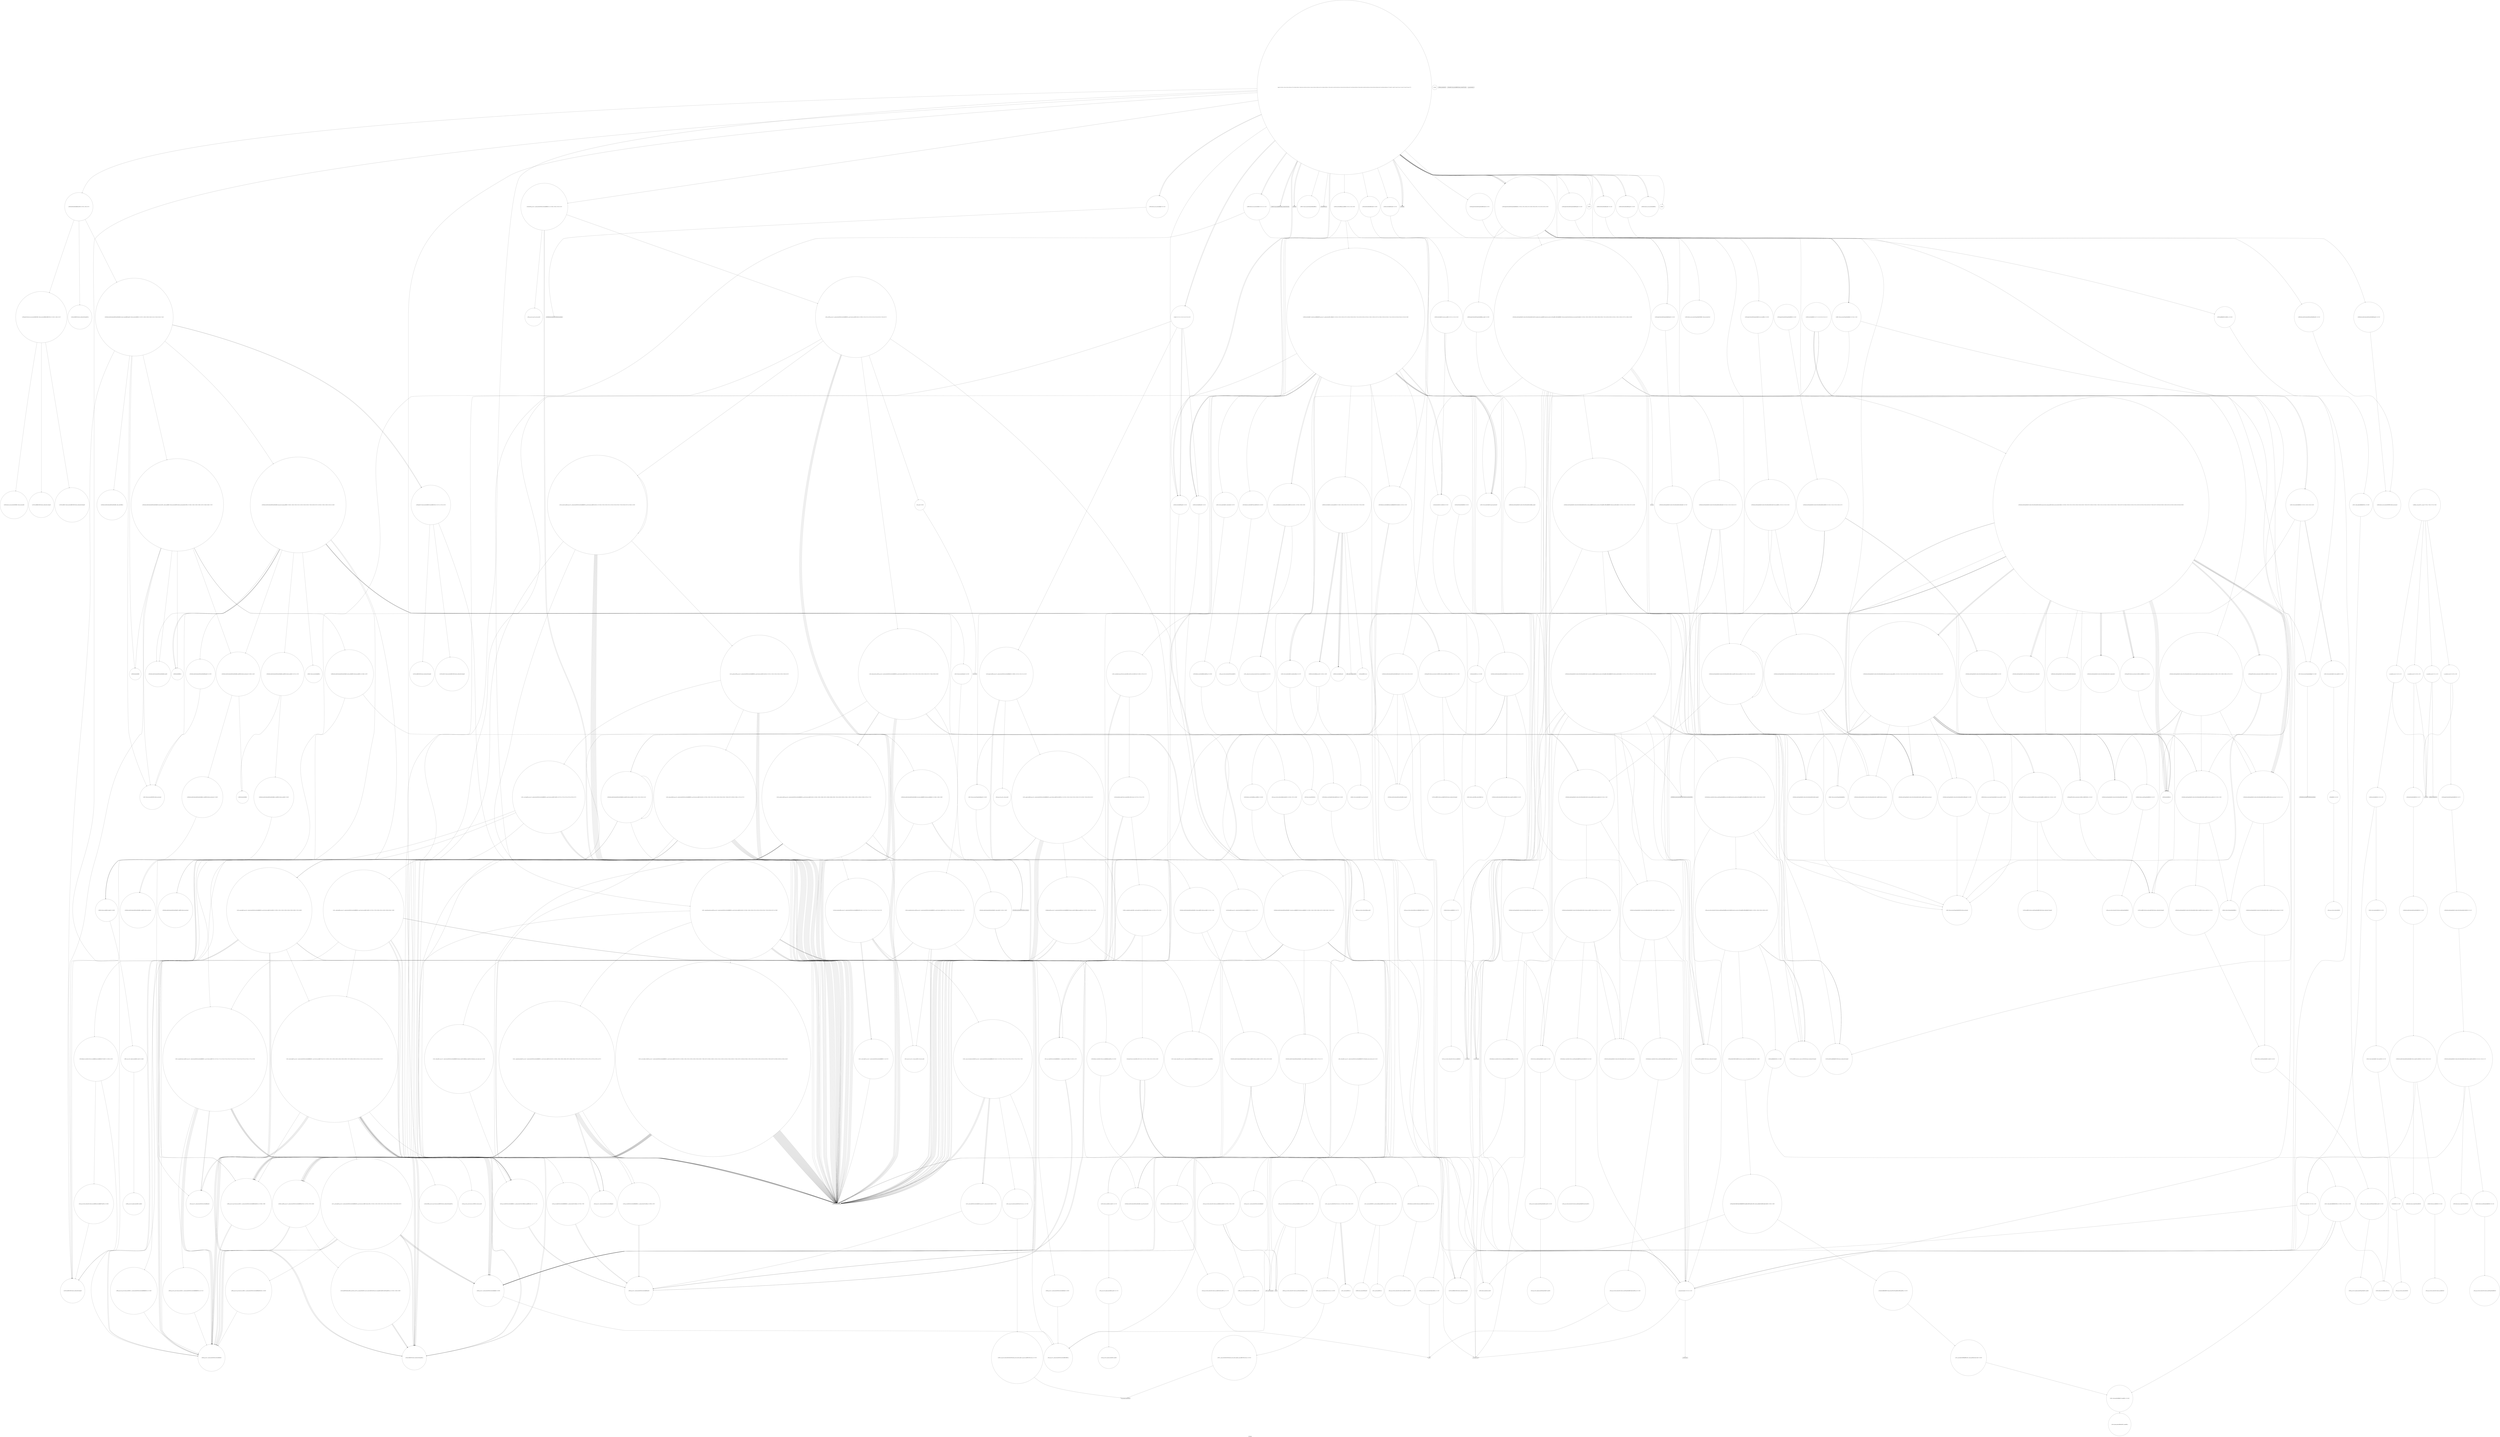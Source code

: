 digraph "Call Graph" {
	label="Call Graph";

	Node0x55e5f0d0fb40 [shape=record,shape=circle,label="{__cxx_global_var_init|{<s0>1|<s1>2}}"];
	Node0x55e5f0d0fb40:s0 -> Node0x55e5f0d0fbc0[color=black];
	Node0x55e5f0d0fb40:s1 -> Node0x55e5f1426530[color=black];
	Node0x55e5f1432790 [shape=record,shape=circle,label="{_ZSt7forwardIRSt17_Rb_tree_iteratorIiEEOT_RNSt16remove_referenceIS3_E4typeE}"];
	Node0x55e5f142ddf0 [shape=record,shape=circle,label="{_ZNKSt10_Select1stISt4pairIKxxEEclERKS2_}"];
	Node0x55e5f1427c30 [shape=record,shape=circle,label="{_ZN9__gnu_cxx16__aligned_membufIiE6_M_ptrEv|{<s0>174}}"];
	Node0x55e5f1427c30:s0 -> Node0x55e5f1427cb0[color=black];
	Node0x55e5f1426ab0 [shape=record,shape=circle,label="{_Z2C4x}"];
	Node0x55e5f1432e90 [shape=record,shape=circle,label="{_ZNK9__gnu_cxx5__ops15_Iter_less_iterclINS_17__normal_iteratorIPxSt6vectorIxSaIxEEEES8_EEbT_T0_|{<s0>588|<s1>589}}"];
	Node0x55e5f1432e90:s0 -> Node0x55e5f14275b0[color=black];
	Node0x55e5f1432e90:s1 -> Node0x55e5f14275b0[color=black];
	Node0x55e5f142a4d0 [shape=record,shape=circle,label="{_ZNSt8_Rb_treeIxSt4pairIKxxESt10_Select1stIS2_ESt4lessIxESaIS2_EE17_M_construct_nodeIJRKSt21piecewise_construct_tSt5tupleIJRS1_EESD_IJEEEEEvPSt13_Rb_tree_nodeIS2_EDpOT_|{<s0>374|<s1>375|<s2>376|<s3>377|<s4>378|<s5>379|<s6>380|<s7>381|<s8>382|<s9>383|<s10>384}}"];
	Node0x55e5f142a4d0:s0 -> Node0x55e5f1429650[color=black];
	Node0x55e5f142a4d0:s1 -> Node0x55e5f14296d0[color=black];
	Node0x55e5f142a4d0:s2 -> Node0x55e5f142e170[color=black];
	Node0x55e5f142a4d0:s3 -> Node0x55e5f142e1f0[color=black];
	Node0x55e5f142a4d0:s4 -> Node0x55e5f142e270[color=black];
	Node0x55e5f142a4d0:s5 -> Node0x55e5f142a6d0[color=black];
	Node0x55e5f142a4d0:s6 -> Node0x55e5f1429050[color=black];
	Node0x55e5f142a4d0:s7 -> Node0x55e5f1429550[color=black];
	Node0x55e5f142a4d0:s8 -> Node0x55e5f142c9f0[color=black];
	Node0x55e5f142a4d0:s9 -> Node0x55e5f142ca70[color=black];
	Node0x55e5f142a4d0:s10 -> Node0x55e5f1428fd0[color=black];
	Node0x55e5f1428330 [shape=record,shape=circle,label="{_ZNSt12_Destroy_auxILb1EE9__destroyIPxEEvT_S3_}"];
	Node0x55e5f14271b0 [shape=record,shape=circle,label="{_ZNSt3setIiSt4lessIiESaIiEE6insertEOi|{<s0>95|<s1>96|<s2>97}}"];
	Node0x55e5f14271b0:s0 -> Node0x55e5f142b5d0[color=black];
	Node0x55e5f14271b0:s1 -> Node0x55e5f142b550[color=black];
	Node0x55e5f14271b0:s2 -> Node0x55e5f142b650[color=black];
	Node0x55e5f1433590 [shape=record,shape=circle,label="{_ZSt4swapIxENSt9enable_ifIXsr6__and_ISt6__not_ISt15__is_tuple_likeIT_EESt21is_move_constructibleIS3_ESt18is_move_assignableIS3_EEE5valueEvE4typeERS3_SC_|{<s0>681|<s1>682|<s2>683}}"];
	Node0x55e5f1433590:s0 -> Node0x55e5f1432f90[color=black];
	Node0x55e5f1433590:s1 -> Node0x55e5f1432f90[color=black];
	Node0x55e5f1433590:s2 -> Node0x55e5f1432f90[color=black];
	Node0x55e5f142abd0 [shape=record,shape=circle,label="{_ZSt12__get_helperILm0ERKxJEERT0_RSt11_Tuple_implIXT_EJS2_DpT1_EE|{<s0>408}}"];
	Node0x55e5f142abd0:s0 -> Node0x55e5f142a950[color=black];
	Node0x55e5f1428a30 [shape=record,shape=circle,label="{_ZSt19__iterator_categoryIN9__gnu_cxx17__normal_iteratorIPxSt6vectorIxSaIxEEEEENSt15iterator_traitsIT_E17iterator_categoryERKS8_}"];
	Node0x55e5f14278b0 [shape=record,shape=circle,label="{_ZNKSt23_Rb_tree_const_iteratorIiEdeEv|{<s0>111|<s1>112}}"];
	Node0x55e5f14278b0:s0 -> Node0x55e5f142bf50[color=black];
	Node0x55e5f14278b0:s1 -> Node0x55e5f1428fd0[color=black];
	Node0x55e5f1433c90 [shape=record,shape=circle,label="{_ZNSt8_Rb_treeIxSt4pairIKxxESt10_Select1stIS2_ESt4lessIxESaIS2_EE3endEv|{<s0>742}}"];
	Node0x55e5f1433c90:s0 -> Node0x55e5f142dd70[color=black];
	Node0x55e5f142b2d0 [shape=record,shape=circle,label="{_ZNSt4pairIPSt18_Rb_tree_node_baseS1_EC2IRPSt13_Rb_tree_nodeIS_IKxxEERS1_Lb1EEEOT_OT0_|{<s0>434|<s1>435}}"];
	Node0x55e5f142b2d0:s0 -> Node0x55e5f142b350[color=black];
	Node0x55e5f142b2d0:s1 -> Node0x55e5f142b1d0[color=black];
	Node0x55e5f142c970 [shape=record,shape=circle,label="{_ZNSt16allocator_traitsISaIxEE7destroyIxEEvRS0_PT_|{<s0>261}}"];
	Node0x55e5f142c970:s0 -> Node0x55e5f142d770[color=black];
	Node0x55e5f1428fd0 [shape=record,shape=circle,label="{__clang_call_terminate|{<s0>121|<s1>122}}"];
	Node0x55e5f1428fd0:s0 -> Node0x55e5f1429050[color=black];
	Node0x55e5f1428fd0:s1 -> Node0x55e5f14290d0[color=black];
	Node0x55e5f142b9d0 [shape=record,shape=circle,label="{_ZNSt17_Rb_tree_iteratorIiEC2EPSt18_Rb_tree_node_base}"];
	Node0x55e5f142d070 [shape=record,shape=circle,label="{_ZSt22__uninitialized_copy_aISt13move_iteratorIPxES1_xET0_T_S4_S3_RSaIT1_E|{<s0>269|<s1>270|<s2>271}}"];
	Node0x55e5f142d070:s0 -> Node0x55e5f14274b0[color=black];
	Node0x55e5f142d070:s1 -> Node0x55e5f14274b0[color=black];
	Node0x55e5f142d070:s2 -> Node0x55e5f142d170[color=black];
	Node0x55e5f14296d0 [shape=record,shape=circle,label="{_ZNSt13_Rb_tree_nodeISt4pairIKxxEE9_M_valptrEv|{<s0>143}}"];
	Node0x55e5f14296d0:s0 -> Node0x55e5f14297d0[color=black];
	Node0x55e5f142c0d0 [shape=record,shape=circle,label="{_ZSt7forwardIRPSt13_Rb_tree_nodeIiEEOT_RNSt16remove_referenceIS4_E4typeE}"];
	Node0x55e5f142d770 [shape=record,shape=circle,label="{_ZN9__gnu_cxx13new_allocatorIxE7destroyIxEEvPT_}"];
	Node0x55e5f1429dd0 [shape=record,shape=circle,label="{_ZNSt8_Rb_treeIiiSt9_IdentityIiESt4lessIiESaIiEED2Ev|{<s0>153|<s1>154|<s2>155|<s3>156|<s4>157}}"];
	Node0x55e5f1429dd0:s0 -> Node0x55e5f1429ed0[color=black];
	Node0x55e5f1429dd0:s1 -> Node0x55e5f1429e50[color=black];
	Node0x55e5f1429dd0:s2 -> Node0x55e5f1429f50[color=black];
	Node0x55e5f1429dd0:s3 -> Node0x55e5f1429f50[color=black];
	Node0x55e5f1429dd0:s4 -> Node0x55e5f1428fd0[color=black];
	Node0x55e5f0d0fbc0 [shape=record,shape=Mrecord,label="{_ZNSt8ios_base4InitC1Ev}"];
	Node0x55e5f1432810 [shape=record,shape=circle,label="{_ZNSt23_Rb_tree_const_iteratorIiEC2ERKSt17_Rb_tree_iteratorIiE}"];
	Node0x55e5f142de70 [shape=record,shape=circle,label="{_ZNSt8_Rb_treeIxSt4pairIKxxESt10_Select1stIS2_ESt4lessIxESaIS2_EE8_S_valueEPKSt13_Rb_tree_nodeIS2_E|{<s0>321}}"];
	Node0x55e5f142de70:s0 -> Node0x55e5f142def0[color=black];
	Node0x55e5f1427cb0 [shape=record,shape=circle,label="{_ZN9__gnu_cxx16__aligned_membufIiE7_M_addrEv}"];
	Node0x55e5f1426b30 [shape=record,shape=circle,label="{__cxx_global_var_init.2|{<s0>25|<s1>26}}"];
	Node0x55e5f1426b30:s0 -> Node0x55e5f1426bb0[color=black];
	Node0x55e5f1426b30:s1 -> Node0x55e5f1426530[color=black];
	Node0x55e5f1432f10 [shape=record,shape=circle,label="{_ZSt10__pop_heapIN9__gnu_cxx17__normal_iteratorIPxSt6vectorIxSaIxEEEENS0_5__ops15_Iter_less_iterEEvT_S9_S9_RT0_|{<s0>590|<s1>591|<s2>592|<s3>593|<s4>594|<s5>595|<s6>596|<s7>597|<s8>598}}"];
	Node0x55e5f1432f10:s0 -> Node0x55e5f14275b0[color=black];
	Node0x55e5f1432f10:s1 -> Node0x55e5f1432f90[color=black];
	Node0x55e5f1432f10:s2 -> Node0x55e5f14275b0[color=black];
	Node0x55e5f1432f10:s3 -> Node0x55e5f1432f90[color=black];
	Node0x55e5f1432f10:s4 -> Node0x55e5f14275b0[color=black];
	Node0x55e5f1432f10:s5 -> Node0x55e5f14274b0[color=black];
	Node0x55e5f1432f10:s6 -> Node0x55e5f14267b0[color=black];
	Node0x55e5f1432f10:s7 -> Node0x55e5f1432f90[color=black];
	Node0x55e5f1432f10:s8 -> Node0x55e5f1433090[color=black];
	Node0x55e5f142a550 [shape=record,shape=circle,label="{_ZNSt16allocator_traitsISaISt13_Rb_tree_nodeISt4pairIKxxEEEE8allocateERS5_m|{<s0>385}}"];
	Node0x55e5f142a550:s0 -> Node0x55e5f142a5d0[color=black];
	Node0x55e5f14283b0 [shape=record,shape=circle,label="{_ZNSt12_Vector_baseIxSaIxEE13_M_deallocateEPxm|{<s0>187}}"];
	Node0x55e5f14283b0:s0 -> Node0x55e5f14284b0[color=black];
	Node0x55e5f1427230 [shape=record,shape=circle,label="{_ZSt4sortIN9__gnu_cxx17__normal_iteratorIPxSt6vectorIxSaIxEEEEEvT_S7_|{<s0>98|<s1>99|<s2>100|<s3>101}}"];
	Node0x55e5f1427230:s0 -> Node0x55e5f14274b0[color=black];
	Node0x55e5f1427230:s1 -> Node0x55e5f14274b0[color=black];
	Node0x55e5f1427230:s2 -> Node0x55e5f1432990[color=black];
	Node0x55e5f1427230:s3 -> Node0x55e5f1432910[color=black];
	Node0x55e5f1433610 [shape=record,shape=Mrecord,label="{llvm.ctlz.i64}"];
	Node0x55e5f142ac50 [shape=record,shape=circle,label="{_ZNKSt23_Rb_tree_const_iteratorISt4pairIKxxEE13_M_const_castEv|{<s0>409}}"];
	Node0x55e5f142ac50:s0 -> Node0x55e5f142dd70[color=black];
	Node0x55e5f1428ab0 [shape=record,shape=circle,label="{_ZSt9__advanceIN9__gnu_cxx17__normal_iteratorIPxSt6vectorIxSaIxEEEElEvRT_T0_St26random_access_iterator_tag|{<s0>210}}"];
	Node0x55e5f1428ab0:s0 -> Node0x55e5f1428b30[color=black];
	Node0x55e5f1427930 [shape=record,shape=circle,label="{_ZNSt23_Rb_tree_const_iteratorIiEppEv|{<s0>113}}"];
	Node0x55e5f1427930:s0 -> Node0x55e5f1433f10[color=black];
	Node0x55e5f1433d10 [shape=record,shape=Mrecord,label="{_ZSt18_Rb_tree_incrementPSt18_Rb_tree_node_base}"];
	Node0x55e5f142b350 [shape=record,shape=circle,label="{_ZSt7forwardIRPSt13_Rb_tree_nodeISt4pairIKxxEEEOT_RNSt16remove_referenceIS7_E4typeE}"];
	Node0x55e5f142c9f0 [shape=record,shape=Mrecord,label="{__cxa_rethrow}"];
	Node0x55e5f1429050 [shape=record,shape=Mrecord,label="{__cxa_begin_catch}"];
	Node0x55e5f142ba50 [shape=record,shape=circle,label="{_ZNSt8_Rb_treeIiiSt9_IdentityIiESt4lessIiESaIiEE6_M_endEv}"];
	Node0x55e5f142d0f0 [shape=record,shape=circle,label="{_ZSt32__make_move_if_noexcept_iteratorIxSt13move_iteratorIPxEET0_PT_|{<s0>272}}"];
	Node0x55e5f142d0f0:s0 -> Node0x55e5f142d6f0[color=black];
	Node0x55e5f1429750 [shape=record,shape=circle,label="{_ZN9__gnu_cxx13new_allocatorISt13_Rb_tree_nodeISt4pairIKxxEEE7destroyIS4_EEvPT_}"];
	Node0x55e5f142c150 [shape=record,shape=circle,label="{_ZNSt8_Rb_treeIiiSt9_IdentityIiESt4lessIiESaIiEE8_S_valueEPKSt18_Rb_tree_node_base|{<s0>485}}"];
	Node0x55e5f142c150:s0 -> Node0x55e5f142bf50[color=black];
	Node0x55e5f142d7f0 [shape=record,shape=circle,label="{_ZNSt3mapIxxSt4lessIxESaISt4pairIKxxEEE11lower_boundERS3_|{<s0>292}}"];
	Node0x55e5f142d7f0:s0 -> Node0x55e5f142db70[color=black];
	Node0x55e5f1429e50 [shape=record,shape=circle,label="{_ZNSt8_Rb_treeIiiSt9_IdentityIiESt4lessIiESaIiEE8_M_eraseEPSt13_Rb_tree_nodeIiE|{<s0>158|<s1>159|<s2>160|<s3>161}}"];
	Node0x55e5f1429e50:s0 -> Node0x55e5f1429fd0[color=black];
	Node0x55e5f1429e50:s1 -> Node0x55e5f1429e50[color=black];
	Node0x55e5f1429e50:s2 -> Node0x55e5f142a050[color=black];
	Node0x55e5f1429e50:s3 -> Node0x55e5f142a0d0[color=black];
	Node0x55e5f14264b0 [shape=record,shape=Mrecord,label="{_ZNSt8ios_base4InitD1Ev}"];
	Node0x55e5f1432890 [shape=record,shape=circle,label="{_ZSt7forwardIRbEOT_RNSt16remove_referenceIS1_E4typeE}"];
	Node0x55e5f142def0 [shape=record,shape=circle,label="{_ZNKSt13_Rb_tree_nodeISt4pairIKxxEE9_M_valptrEv|{<s0>322}}"];
	Node0x55e5f142def0:s0 -> Node0x55e5f142df70[color=black];
	Node0x55e5f1427d30 [shape=record,shape=circle,label="{_ZNSt16allocator_traitsISaISt13_Rb_tree_nodeIiEEE10deallocateERS2_PS1_m|{<s0>175}}"];
	Node0x55e5f1427d30:s0 -> Node0x55e5f1427db0[color=black];
	Node0x55e5f1426bb0 [shape=record,shape=circle,label="{_ZNSt3mapIxxSt4lessIxESaISt4pairIKxxEEEC2Ev|{<s0>27}}"];
	Node0x55e5f1426bb0:s0 -> Node0x55e5f1428bd0[color=black];
	Node0x55e5f1432f90 [shape=record,shape=circle,label="{_ZSt4moveIRxEONSt16remove_referenceIT_E4typeEOS2_}"];
	Node0x55e5f142a5d0 [shape=record,shape=circle,label="{_ZN9__gnu_cxx13new_allocatorISt13_Rb_tree_nodeISt4pairIKxxEEE8allocateEmPKv|{<s0>386|<s1>387|<s2>388}}"];
	Node0x55e5f142a5d0:s0 -> Node0x55e5f142a650[color=black];
	Node0x55e5f142a5d0:s1 -> Node0x55e5f142cf70[color=black];
	Node0x55e5f142a5d0:s2 -> Node0x55e5f142cff0[color=black];
	Node0x55e5f1428430 [shape=record,shape=circle,label="{_ZNSt12_Vector_baseIxSaIxEE12_Vector_implD2Ev|{<s0>188}}"];
	Node0x55e5f1428430:s0 -> Node0x55e5f14285b0[color=black];
	Node0x55e5f14272b0 [shape=record,shape=circle,label="{_ZNSt3mapIxxSt4lessIxESaISt4pairIKxxEEE5beginEv|{<s0>102}}"];
	Node0x55e5f14272b0:s0 -> Node0x55e5f142b250[color=black];
	Node0x55e5f1433690 [shape=record,shape=circle,label="{_ZSt16__insertion_sortIN9__gnu_cxx17__normal_iteratorIPxSt6vectorIxSaIxEEEENS0_5__ops15_Iter_less_iterEEvT_S9_T0_|{<s0>684|<s1>685|<s2>686|<s3>687|<s4>688|<s5>689|<s6>690|<s7>691|<s8>692|<s9>693|<s10>694|<s11>695|<s12>696|<s13>697|<s14>698|<s15>699|<s16>700|<s17>701}}"];
	Node0x55e5f1433690:s0 -> Node0x55e5f1433790[color=black];
	Node0x55e5f1433690:s1 -> Node0x55e5f1433010[color=black];
	Node0x55e5f1433690:s2 -> Node0x55e5f1427530[color=black];
	Node0x55e5f1433690:s3 -> Node0x55e5f14274b0[color=black];
	Node0x55e5f1433690:s4 -> Node0x55e5f14274b0[color=black];
	Node0x55e5f1433690:s5 -> Node0x55e5f1432e90[color=black];
	Node0x55e5f1433690:s6 -> Node0x55e5f14275b0[color=black];
	Node0x55e5f1433690:s7 -> Node0x55e5f1432f90[color=black];
	Node0x55e5f1433690:s8 -> Node0x55e5f14274b0[color=black];
	Node0x55e5f1433690:s9 -> Node0x55e5f14274b0[color=black];
	Node0x55e5f1433690:s10 -> Node0x55e5f1433010[color=black];
	Node0x55e5f1433690:s11 -> Node0x55e5f1433810[color=black];
	Node0x55e5f1433690:s12 -> Node0x55e5f1432f90[color=black];
	Node0x55e5f1433690:s13 -> Node0x55e5f14275b0[color=black];
	Node0x55e5f1433690:s14 -> Node0x55e5f14274b0[color=black];
	Node0x55e5f1433690:s15 -> Node0x55e5f1433910[color=black];
	Node0x55e5f1433690:s16 -> Node0x55e5f1433890[color=black];
	Node0x55e5f1433690:s17 -> Node0x55e5f1427630[color=black];
	Node0x55e5f142acd0 [shape=record,shape=circle,label="{_ZNKSt8_Rb_treeIxSt4pairIKxxESt10_Select1stIS2_ESt4lessIxESaIS2_EE4sizeEv}"];
	Node0x55e5f1428b30 [shape=record,shape=circle,label="{_ZN9__gnu_cxx17__normal_iteratorIPxSt6vectorIxSaIxEEEpLEl}"];
	Node0x55e5f14279b0 [shape=record,shape=Mrecord,label="{_ZStlsISt11char_traitsIcEERSt13basic_ostreamIcT_ES5_PKc}"];
	Node0x55e5f1433d90 [shape=record,shape=circle,label="{_ZNKSt8_Rb_treeIiiSt9_IdentityIiESt4lessIiESaIiEE5beginEv|{<s0>743}}"];
	Node0x55e5f1433d90:s0 -> Node0x55e5f1433e10[color=black];
	Node0x55e5f142b3d0 [shape=record,shape=Mrecord,label="{_ZSt18_Rb_tree_decrementPSt18_Rb_tree_node_base}"];
	Node0x55e5f142ca70 [shape=record,shape=Mrecord,label="{__cxa_end_catch}"];
	Node0x55e5f14290d0 [shape=record,shape=Mrecord,label="{_ZSt9terminatev}"];
	Node0x55e5f142bad0 [shape=record,shape=circle,label="{_ZNKSt4lessIiEclERKiS2_}"];
	Node0x55e5f142d170 [shape=record,shape=circle,label="{_ZSt18uninitialized_copyISt13move_iteratorIPxES1_ET0_T_S4_S3_|{<s0>273|<s1>274|<s2>275}}"];
	Node0x55e5f142d170:s0 -> Node0x55e5f14274b0[color=black];
	Node0x55e5f142d170:s1 -> Node0x55e5f14274b0[color=black];
	Node0x55e5f142d170:s2 -> Node0x55e5f142d1f0[color=black];
	Node0x55e5f14297d0 [shape=record,shape=circle,label="{_ZN9__gnu_cxx16__aligned_membufISt4pairIKxxEE6_M_ptrEv|{<s0>144}}"];
	Node0x55e5f14297d0:s0 -> Node0x55e5f1429850[color=black];
	Node0x55e5f142c1d0 [shape=record,shape=circle,label="{_ZNKSt8_Rb_treeIiiSt9_IdentityIiESt4lessIiESaIiEE11_Alloc_nodeclIiEEPSt13_Rb_tree_nodeIiEOT_|{<s0>486|<s1>487}}"];
	Node0x55e5f142c1d0:s0 -> Node0x55e5f142b8d0[color=black];
	Node0x55e5f142c1d0:s1 -> Node0x55e5f142c250[color=black];
	Node0x55e5f142d870 [shape=record,shape=circle,label="{_ZNKSt17_Rb_tree_iteratorISt4pairIKxxEEeqERKS3_}"];
	Node0x55e5f1429ed0 [shape=record,shape=circle,label="{_ZNSt8_Rb_treeIiiSt9_IdentityIiESt4lessIiESaIiEE8_M_beginEv}"];
	Node0x55e5f1426530 [shape=record,shape=Mrecord,label="{__cxa_atexit}"];
	Node0x55e5f1432910 [shape=record,shape=circle,label="{_ZSt6__sortIN9__gnu_cxx17__normal_iteratorIPxSt6vectorIxSaIxEEEENS0_5__ops15_Iter_less_iterEEvT_S9_T0_|{<s0>509|<s1>510|<s2>511|<s3>512|<s4>513|<s5>514|<s6>515|<s7>516|<s8>517}}"];
	Node0x55e5f1432910:s0 -> Node0x55e5f1427530[color=black];
	Node0x55e5f1432910:s1 -> Node0x55e5f14274b0[color=black];
	Node0x55e5f1432910:s2 -> Node0x55e5f14274b0[color=black];
	Node0x55e5f1432910:s3 -> Node0x55e5f14267b0[color=black];
	Node0x55e5f1432910:s4 -> Node0x55e5f1432a90[color=black];
	Node0x55e5f1432910:s5 -> Node0x55e5f1432a10[color=black];
	Node0x55e5f1432910:s6 -> Node0x55e5f14274b0[color=black];
	Node0x55e5f1432910:s7 -> Node0x55e5f14274b0[color=black];
	Node0x55e5f1432910:s8 -> Node0x55e5f1432b10[color=black];
	Node0x55e5f142df70 [shape=record,shape=circle,label="{_ZNK9__gnu_cxx16__aligned_membufISt4pairIKxxEE6_M_ptrEv|{<s0>323}}"];
	Node0x55e5f142df70:s0 -> Node0x55e5f142dff0[color=black];
	Node0x55e5f1427db0 [shape=record,shape=circle,label="{_ZN9__gnu_cxx13new_allocatorISt13_Rb_tree_nodeIiEE10deallocateEPS2_m|{<s0>176}}"];
	Node0x55e5f1427db0:s0 -> Node0x55e5f14299d0[color=black];
	Node0x55e5f1426c30 [shape=record,shape=circle,label="{_ZNSt3mapIxxSt4lessIxESaISt4pairIKxxEEED2Ev|{<s0>28}}"];
	Node0x55e5f1426c30:s0 -> Node0x55e5f1429150[color=black];
	Node0x55e5f1433010 [shape=record,shape=circle,label="{_ZNK9__gnu_cxx17__normal_iteratorIPxSt6vectorIxSaIxEEEplEl|{<s0>599}}"];
	Node0x55e5f1433010:s0 -> Node0x55e5f14286b0[color=black];
	Node0x55e5f142a650 [shape=record,shape=circle,label="{_ZNK9__gnu_cxx13new_allocatorISt13_Rb_tree_nodeISt4pairIKxxEEE8max_sizeEv}"];
	Node0x55e5f14284b0 [shape=record,shape=circle,label="{_ZNSt16allocator_traitsISaIxEE10deallocateERS0_Pxm|{<s0>189}}"];
	Node0x55e5f14284b0:s0 -> Node0x55e5f1428530[color=black];
	Node0x55e5f1427330 [shape=record,shape=circle,label="{_ZNSt3mapIxxSt4lessIxESaISt4pairIKxxEEE3endEv|{<s0>103}}"];
	Node0x55e5f1427330:s0 -> Node0x55e5f1433c90[color=black];
	Node0x55e5f1433710 [shape=record,shape=circle,label="{_ZSt26__unguarded_insertion_sortIN9__gnu_cxx17__normal_iteratorIPxSt6vectorIxSaIxEEEENS0_5__ops15_Iter_less_iterEEvT_S9_T0_|{<s0>702|<s1>703|<s2>704|<s3>705|<s4>706|<s5>707}}"];
	Node0x55e5f1433710:s0 -> Node0x55e5f14274b0[color=black];
	Node0x55e5f1433710:s1 -> Node0x55e5f1427530[color=black];
	Node0x55e5f1433710:s2 -> Node0x55e5f14274b0[color=black];
	Node0x55e5f1433710:s3 -> Node0x55e5f1433910[color=black];
	Node0x55e5f1433710:s4 -> Node0x55e5f1433890[color=black];
	Node0x55e5f1433710:s5 -> Node0x55e5f1427630[color=black];
	Node0x55e5f142ad50 [shape=record,shape=circle,label="{_ZNSt8_Rb_treeIxSt4pairIKxxESt10_Select1stIS2_ESt4lessIxESaIS2_EE6_S_keyEPKSt18_Rb_tree_node_base|{<s0>410|<s1>411}}"];
	Node0x55e5f142ad50:s0 -> Node0x55e5f142b150[color=black];
	Node0x55e5f142ad50:s1 -> Node0x55e5f142ddf0[color=black];
	Node0x55e5f142c3f0 [shape=record,shape=circle,label="{_ZNK9__gnu_cxx17__normal_iteratorIPxSt6vectorIxSaIxEEE4baseEv}"];
	Node0x55e5f1427a30 [shape=record,shape=Mrecord,label="{_ZNSolsEx}"];
	Node0x55e5f1433e10 [shape=record,shape=circle,label="{_ZNSt23_Rb_tree_const_iteratorIiEC2EPKSt18_Rb_tree_node_base}"];
	Node0x55e5f142b450 [shape=record,shape=Mrecord,label="{_ZSt29_Rb_tree_insert_and_rebalancebPSt18_Rb_tree_node_baseS0_RS_}"];
	Node0x55e5f142caf0 [shape=record,shape=circle,label="{_ZNKSt6vectorIxSaIxEE8max_sizeEv|{<s0>262|<s1>263}}"];
	Node0x55e5f142caf0:s0 -> Node0x55e5f142cd70[color=black];
	Node0x55e5f142caf0:s1 -> Node0x55e5f142ccf0[color=black];
	Node0x55e5f1429150 [shape=record,shape=circle,label="{_ZNSt8_Rb_treeIxSt4pairIKxxESt10_Select1stIS2_ESt4lessIxESaIS2_EED2Ev|{<s0>123|<s1>124|<s2>125|<s3>126|<s4>127}}"];
	Node0x55e5f1429150:s0 -> Node0x55e5f1429250[color=black];
	Node0x55e5f1429150:s1 -> Node0x55e5f14291d0[color=black];
	Node0x55e5f1429150:s2 -> Node0x55e5f14292d0[color=black];
	Node0x55e5f1429150:s3 -> Node0x55e5f14292d0[color=black];
	Node0x55e5f1429150:s4 -> Node0x55e5f1428fd0[color=black];
	Node0x55e5f142bb50 [shape=record,shape=circle,label="{_ZNSt8_Rb_treeIiiSt9_IdentityIiESt4lessIiESaIiEE6_S_keyEPKSt13_Rb_tree_nodeIiE|{<s0>474|<s1>475}}"];
	Node0x55e5f142bb50:s0 -> Node0x55e5f142bed0[color=black];
	Node0x55e5f142bb50:s1 -> Node0x55e5f142be50[color=black];
	Node0x55e5f142d1f0 [shape=record,shape=circle,label="{_ZNSt20__uninitialized_copyILb1EE13__uninit_copyISt13move_iteratorIPxES3_EET0_T_S6_S5_|{<s0>276|<s1>277|<s2>278}}"];
	Node0x55e5f142d1f0:s0 -> Node0x55e5f14274b0[color=black];
	Node0x55e5f142d1f0:s1 -> Node0x55e5f14274b0[color=black];
	Node0x55e5f142d1f0:s2 -> Node0x55e5f142d270[color=black];
	Node0x55e5f1429850 [shape=record,shape=circle,label="{_ZN9__gnu_cxx16__aligned_membufISt4pairIKxxEE7_M_addrEv}"];
	Node0x55e5f142c250 [shape=record,shape=circle,label="{_ZNSt8_Rb_treeIiiSt9_IdentityIiESt4lessIiESaIiEE14_M_create_nodeIJiEEEPSt13_Rb_tree_nodeIiEDpOT_|{<s0>488|<s1>489|<s2>490}}"];
	Node0x55e5f142c250:s0 -> Node0x55e5f142c2d0[color=black];
	Node0x55e5f142c250:s1 -> Node0x55e5f142b8d0[color=black];
	Node0x55e5f142c250:s2 -> Node0x55e5f142c350[color=black];
	Node0x55e5f142d8f0 [shape=record,shape=circle,label="{_ZNKSt3mapIxxSt4lessIxESaISt4pairIKxxEEE8key_compEv|{<s0>293}}"];
	Node0x55e5f142d8f0:s0 -> Node0x55e5f142e070[color=black];
	Node0x55e5f1429f50 [shape=record,shape=circle,label="{_ZNSt8_Rb_treeIiiSt9_IdentityIiESt4lessIiESaIiEE13_Rb_tree_implIS3_Lb1EED2Ev|{<s0>162}}"];
	Node0x55e5f1429f50:s0 -> Node0x55e5f1427e30[color=black];
	Node0x55e5f14265b0 [shape=record,shape=circle,label="{__cxx_global_var_init.1|{<s0>3|<s1>4}}"];
	Node0x55e5f14265b0:s0 -> Node0x55e5f1426630[color=black];
	Node0x55e5f14265b0:s1 -> Node0x55e5f1426530[color=black];
	Node0x55e5f1432990 [shape=record,shape=circle,label="{_ZN9__gnu_cxx5__ops16__iter_less_iterEv}"];
	Node0x55e5f142dff0 [shape=record,shape=circle,label="{_ZNK9__gnu_cxx16__aligned_membufISt4pairIKxxEE7_M_addrEv}"];
	Node0x55e5f1427e30 [shape=record,shape=circle,label="{_ZNSaISt13_Rb_tree_nodeIiEED2Ev|{<s0>177}}"];
	Node0x55e5f1427e30:s0 -> Node0x55e5f1427eb0[color=black];
	Node0x55e5f1426cb0 [shape=record,shape=circle,label="{__cxx_global_var_init.3|{<s0>29|<s1>30}}"];
	Node0x55e5f1426cb0:s0 -> Node0x55e5f1426d30[color=black];
	Node0x55e5f1426cb0:s1 -> Node0x55e5f1426530[color=black];
	Node0x55e5f1433090 [shape=record,shape=circle,label="{_ZSt13__adjust_heapIN9__gnu_cxx17__normal_iteratorIPxSt6vectorIxSaIxEEEElxNS0_5__ops15_Iter_less_iterEEvT_T0_SA_T1_T2_|{<s0>600|<s1>601|<s2>602|<s3>603|<s4>604|<s5>605|<s6>606|<s7>607|<s8>608|<s9>609|<s10>610|<s11>611|<s12>612|<s13>613|<s14>614|<s15>615|<s16>616|<s17>617}}"];
	Node0x55e5f1433090:s0 -> Node0x55e5f1433010[color=black];
	Node0x55e5f1433090:s1 -> Node0x55e5f1433010[color=black];
	Node0x55e5f1433090:s2 -> Node0x55e5f1432e90[color=black];
	Node0x55e5f1433090:s3 -> Node0x55e5f1433010[color=black];
	Node0x55e5f1433090:s4 -> Node0x55e5f14275b0[color=black];
	Node0x55e5f1433090:s5 -> Node0x55e5f1432f90[color=black];
	Node0x55e5f1433090:s6 -> Node0x55e5f1433010[color=black];
	Node0x55e5f1433090:s7 -> Node0x55e5f14275b0[color=black];
	Node0x55e5f1433090:s8 -> Node0x55e5f1433010[color=black];
	Node0x55e5f1433090:s9 -> Node0x55e5f14275b0[color=black];
	Node0x55e5f1433090:s10 -> Node0x55e5f1432f90[color=black];
	Node0x55e5f1433090:s11 -> Node0x55e5f1433010[color=black];
	Node0x55e5f1433090:s12 -> Node0x55e5f14275b0[color=black];
	Node0x55e5f1433090:s13 -> Node0x55e5f1433110[color=black];
	Node0x55e5f1433090:s14 -> Node0x55e5f1433190[color=black];
	Node0x55e5f1433090:s15 -> Node0x55e5f14274b0[color=black];
	Node0x55e5f1433090:s16 -> Node0x55e5f1432f90[color=black];
	Node0x55e5f1433090:s17 -> Node0x55e5f1433210[color=black];
	Node0x55e5f142a6d0 [shape=record,shape=circle,label="{_ZNSt16allocator_traitsISaISt13_Rb_tree_nodeISt4pairIKxxEEEE9constructIS3_JRKSt21piecewise_construct_tSt5tupleIJRS2_EESB_IJEEEEEvRS5_PT_DpOT0_|{<s0>389|<s1>390|<s2>391|<s3>392}}"];
	Node0x55e5f142a6d0:s0 -> Node0x55e5f142e170[color=black];
	Node0x55e5f142a6d0:s1 -> Node0x55e5f142e1f0[color=black];
	Node0x55e5f142a6d0:s2 -> Node0x55e5f142e270[color=black];
	Node0x55e5f142a6d0:s3 -> Node0x55e5f142a750[color=black];
	Node0x55e5f1428530 [shape=record,shape=circle,label="{_ZN9__gnu_cxx13new_allocatorIxE10deallocateEPxm|{<s0>190}}"];
	Node0x55e5f1428530:s0 -> Node0x55e5f14299d0[color=black];
	Node0x55e5f14273b0 [shape=record,shape=circle,label="{_ZNKSt17_Rb_tree_iteratorISt4pairIKxxEEneERKS3_}"];
	Node0x55e5f1433790 [shape=record,shape=circle,label="{_ZN9__gnu_cxxeqIPxSt6vectorIxSaIxEEEEbRKNS_17__normal_iteratorIT_T0_EESA_|{<s0>708|<s1>709}}"];
	Node0x55e5f1433790:s0 -> Node0x55e5f142c3f0[color=black];
	Node0x55e5f1433790:s1 -> Node0x55e5f142c3f0[color=black];
	Node0x55e5f142add0 [shape=record,shape=circle,label="{_ZNSt8_Rb_treeIxSt4pairIKxxESt10_Select1stIS2_ESt4lessIxESaIS2_EE12_M_rightmostEv}"];
	Node0x55e5f142c470 [shape=record,shape=circle,label="{_ZNSt6vectorIxSaIxEE15_M_erase_at_endEPx|{<s0>211|<s1>212|<s2>213}}"];
	Node0x55e5f142c470:s0 -> Node0x55e5f14281b0[color=black];
	Node0x55e5f142c470:s1 -> Node0x55e5f1428130[color=black];
	Node0x55e5f142c470:s2 -> Node0x55e5f1428fd0[color=black];
	Node0x55e5f1427ab0 [shape=record,shape=Mrecord,label="{_ZNSolsEPFRSoS_E}"];
	Node0x55e5f1433e90 [shape=record,shape=circle,label="{_ZNKSt8_Rb_treeIiiSt9_IdentityIiESt4lessIiESaIiEE3endEv|{<s0>744}}"];
	Node0x55e5f1433e90:s0 -> Node0x55e5f1433e10[color=black];
	Node0x55e5f142b4d0 [shape=record,shape=circle,label="{_ZNSt11_Tuple_implILm0EJRKxEEC2ES1_|{<s0>436}}"];
	Node0x55e5f142b4d0:s0 -> Node0x55e5f142a9d0[color=black];
	Node0x55e5f142cb70 [shape=record,shape=circle,label="{_ZNKSt6vectorIxSaIxEE4sizeEv}"];
	Node0x55e5f14291d0 [shape=record,shape=circle,label="{_ZNSt8_Rb_treeIxSt4pairIKxxESt10_Select1stIS2_ESt4lessIxESaIS2_EE8_M_eraseEPSt13_Rb_tree_nodeIS2_E|{<s0>128|<s1>129|<s2>130|<s3>131}}"];
	Node0x55e5f14291d0:s0 -> Node0x55e5f1429350[color=black];
	Node0x55e5f14291d0:s1 -> Node0x55e5f14291d0[color=black];
	Node0x55e5f14291d0:s2 -> Node0x55e5f14293d0[color=black];
	Node0x55e5f14291d0:s3 -> Node0x55e5f1429450[color=black];
	Node0x55e5f142bbd0 [shape=record,shape=circle,label="{_ZNKSt17_Rb_tree_iteratorIiEeqERKS0_}"];
	Node0x55e5f142d270 [shape=record,shape=circle,label="{_ZSt4copyISt13move_iteratorIPxES1_ET0_T_S4_S3_|{<s0>279|<s1>280|<s2>281|<s3>282|<s4>283}}"];
	Node0x55e5f142d270:s0 -> Node0x55e5f14274b0[color=black];
	Node0x55e5f142d270:s1 -> Node0x55e5f142d370[color=black];
	Node0x55e5f142d270:s2 -> Node0x55e5f14274b0[color=black];
	Node0x55e5f142d270:s3 -> Node0x55e5f142d370[color=black];
	Node0x55e5f142d270:s4 -> Node0x55e5f142d2f0[color=black];
	Node0x55e5f14298d0 [shape=record,shape=circle,label="{_ZNSt16allocator_traitsISaISt13_Rb_tree_nodeISt4pairIKxxEEEE10deallocateERS5_PS4_m|{<s0>145}}"];
	Node0x55e5f14298d0:s0 -> Node0x55e5f1429950[color=black];
	Node0x55e5f142c2d0 [shape=record,shape=circle,label="{_ZNSt8_Rb_treeIiiSt9_IdentityIiESt4lessIiESaIiEE11_M_get_nodeEv|{<s0>491|<s1>492}}"];
	Node0x55e5f142c2d0:s0 -> Node0x55e5f142a2d0[color=black];
	Node0x55e5f142c2d0:s1 -> Node0x55e5f1432410[color=black];
	Node0x55e5f142d970 [shape=record,shape=circle,label="{_ZNKSt4lessIxEclERKxS2_}"];
	Node0x55e5f1429fd0 [shape=record,shape=circle,label="{_ZNSt8_Rb_treeIiiSt9_IdentityIiESt4lessIiESaIiEE8_S_rightEPSt18_Rb_tree_node_base}"];
	Node0x55e5f1426630 [shape=record,shape=circle,label="{_ZNSt6vectorIxSaIxEEC2Ev|{<s0>5|<s1>6}}"];
	Node0x55e5f1426630:s0 -> Node0x55e5f1427f30[color=black];
	Node0x55e5f1426630:s1 -> Node0x55e5f1428fd0[color=black];
	Node0x55e5f1432a10 [shape=record,shape=circle,label="{_ZSt16__introsort_loopIN9__gnu_cxx17__normal_iteratorIPxSt6vectorIxSaIxEEEElNS0_5__ops15_Iter_less_iterEEvT_S9_T0_T1_|{<s0>518|<s1>519|<s2>520|<s3>521|<s4>522|<s5>523|<s6>524|<s7>525|<s8>526|<s9>527|<s10>528|<s11>529}}"];
	Node0x55e5f1432a10:s0 -> Node0x55e5f14267b0[color=black];
	Node0x55e5f1432a10:s1 -> Node0x55e5f14274b0[color=black];
	Node0x55e5f1432a10:s2 -> Node0x55e5f14274b0[color=black];
	Node0x55e5f1432a10:s3 -> Node0x55e5f14274b0[color=black];
	Node0x55e5f1432a10:s4 -> Node0x55e5f1432b90[color=black];
	Node0x55e5f1432a10:s5 -> Node0x55e5f14274b0[color=black];
	Node0x55e5f1432a10:s6 -> Node0x55e5f14274b0[color=black];
	Node0x55e5f1432a10:s7 -> Node0x55e5f1432c10[color=black];
	Node0x55e5f1432a10:s8 -> Node0x55e5f14274b0[color=black];
	Node0x55e5f1432a10:s9 -> Node0x55e5f14274b0[color=black];
	Node0x55e5f1432a10:s10 -> Node0x55e5f1432a10[color=black];
	Node0x55e5f1432a10:s11 -> Node0x55e5f14274b0[color=black];
	Node0x55e5f142e070 [shape=record,shape=circle,label="{_ZNKSt8_Rb_treeIxSt4pairIKxxESt10_Select1stIS2_ESt4lessIxESaIS2_EE8key_compEv}"];
	Node0x55e5f1427eb0 [shape=record,shape=circle,label="{_ZN9__gnu_cxx13new_allocatorISt13_Rb_tree_nodeIiEED2Ev}"];
	Node0x55e5f1426d30 [shape=record,shape=circle,label="{_ZNSt3setIiSt4lessIiESaIiEEC2Ev|{<s0>31}}"];
	Node0x55e5f1426d30:s0 -> Node0x55e5f1429b50[color=black];
	Node0x55e5f1433110 [shape=record,shape=circle,label="{_ZSt4moveIRN9__gnu_cxx5__ops15_Iter_less_iterEEONSt16remove_referenceIT_E4typeEOS5_}"];
	Node0x55e5f142a750 [shape=record,shape=circle,label="{_ZN9__gnu_cxx13new_allocatorISt13_Rb_tree_nodeISt4pairIKxxEEE9constructIS4_JRKSt21piecewise_construct_tSt5tupleIJRS3_EESB_IJEEEEEvPT_DpOT0_|{<s0>393|<s1>394|<s2>395|<s3>396|<s4>397}}"];
	Node0x55e5f142a750:s0 -> Node0x55e5f142e170[color=black];
	Node0x55e5f142a750:s1 -> Node0x55e5f142e1f0[color=black];
	Node0x55e5f142a750:s2 -> Node0x55e5f142a7d0[color=black];
	Node0x55e5f142a750:s3 -> Node0x55e5f142e270[color=black];
	Node0x55e5f142a750:s4 -> Node0x55e5f142a850[color=black];
	Node0x55e5f14285b0 [shape=record,shape=circle,label="{_ZNSaIxED2Ev|{<s0>191}}"];
	Node0x55e5f14285b0:s0 -> Node0x55e5f1428630[color=black];
	Node0x55e5f1427430 [shape=record,shape=circle,label="{_ZNKSt17_Rb_tree_iteratorISt4pairIKxxEEdeEv|{<s0>104|<s1>105}}"];
	Node0x55e5f1427430:s0 -> Node0x55e5f14296d0[color=black];
	Node0x55e5f1427430:s1 -> Node0x55e5f1428fd0[color=black];
	Node0x55e5f1433810 [shape=record,shape=circle,label="{_ZSt13move_backwardIN9__gnu_cxx17__normal_iteratorIPxSt6vectorIxSaIxEEEES6_ET0_T_S8_S7_|{<s0>710|<s1>711|<s2>712|<s3>713|<s4>714|<s5>715}}"];
	Node0x55e5f1433810:s0 -> Node0x55e5f14274b0[color=black];
	Node0x55e5f1433810:s1 -> Node0x55e5f1433a10[color=black];
	Node0x55e5f1433810:s2 -> Node0x55e5f14274b0[color=black];
	Node0x55e5f1433810:s3 -> Node0x55e5f1433a10[color=black];
	Node0x55e5f1433810:s4 -> Node0x55e5f14274b0[color=black];
	Node0x55e5f1433810:s5 -> Node0x55e5f1433990[color=black];
	Node0x55e5f142ae50 [shape=record,shape=circle,label="{_ZNSt4pairIPSt18_Rb_tree_node_baseS1_EC2IRS1_Lb1EEERKS1_OT_|{<s0>412}}"];
	Node0x55e5f142ae50:s0 -> Node0x55e5f142b1d0[color=black];
	Node0x55e5f142c4f0 [shape=record,shape=circle,label="{_ZNSt8_Rb_treeIxSt4pairIKxxESt10_Select1stIS2_ESt4lessIxESaIS2_EE5clearEv|{<s0>214|<s1>215|<s2>216|<s3>217}}"];
	Node0x55e5f142c4f0:s0 -> Node0x55e5f1429250[color=black];
	Node0x55e5f142c4f0:s1 -> Node0x55e5f14291d0[color=black];
	Node0x55e5f142c4f0:s2 -> Node0x55e5f1428ed0[color=black];
	Node0x55e5f142c4f0:s3 -> Node0x55e5f1428fd0[color=black];
	Node0x55e5f1427b30 [shape=record,shape=Mrecord,label="{_ZSt4endlIcSt11char_traitsIcEERSt13basic_ostreamIT_T0_ES6_}"];
	Node0x55e5f1433f10 [shape=record,shape=Mrecord,label="{_ZSt18_Rb_tree_incrementPKSt18_Rb_tree_node_base}"];
	Node0x55e5f142b550 [shape=record,shape=circle,label="{_ZNSt8_Rb_treeIiiSt9_IdentityIiESt4lessIiESaIiEE16_M_insert_uniqueIiEESt4pairISt17_Rb_tree_iteratorIiEbEOT_|{<s0>437|<s1>438|<s2>439|<s3>440|<s4>441|<s5>442|<s6>443|<s7>444}}"];
	Node0x55e5f142b550:s0 -> Node0x55e5f142b750[color=black];
	Node0x55e5f142b550:s1 -> Node0x55e5f142b6d0[color=black];
	Node0x55e5f142b550:s2 -> Node0x55e5f142b7d0[color=black];
	Node0x55e5f142b550:s3 -> Node0x55e5f142b8d0[color=black];
	Node0x55e5f142b550:s4 -> Node0x55e5f142b850[color=black];
	Node0x55e5f142b550:s5 -> Node0x55e5f142b950[color=black];
	Node0x55e5f142b550:s6 -> Node0x55e5f142b9d0[color=black];
	Node0x55e5f142b550:s7 -> Node0x55e5f142b950[color=black];
	Node0x55e5f142cbf0 [shape=record,shape=Mrecord,label="{_ZSt20__throw_length_errorPKc}"];
	Node0x55e5f1429250 [shape=record,shape=circle,label="{_ZNSt8_Rb_treeIxSt4pairIKxxESt10_Select1stIS2_ESt4lessIxESaIS2_EE8_M_beginEv}"];
	Node0x55e5f142bc50 [shape=record,shape=circle,label="{_ZNSt8_Rb_treeIiiSt9_IdentityIiESt4lessIiESaIiEE5beginEv|{<s0>476}}"];
	Node0x55e5f142bc50:s0 -> Node0x55e5f142b9d0[color=black];
	Node0x55e5f142d2f0 [shape=record,shape=circle,label="{_ZSt14__copy_move_a2ILb1EPxS0_ET1_T0_S2_S1_|{<s0>284|<s1>285|<s2>286|<s3>287}}"];
	Node0x55e5f142d2f0:s0 -> Node0x55e5f142d470[color=black];
	Node0x55e5f142d2f0:s1 -> Node0x55e5f142d470[color=black];
	Node0x55e5f142d2f0:s2 -> Node0x55e5f142d470[color=black];
	Node0x55e5f142d2f0:s3 -> Node0x55e5f142d3f0[color=black];
	Node0x55e5f1429950 [shape=record,shape=circle,label="{_ZN9__gnu_cxx13new_allocatorISt13_Rb_tree_nodeISt4pairIKxxEEE10deallocateEPS5_m|{<s0>146}}"];
	Node0x55e5f1429950:s0 -> Node0x55e5f14299d0[color=black];
	Node0x55e5f142c350 [shape=record,shape=circle,label="{_ZNSt8_Rb_treeIiiSt9_IdentityIiESt4lessIiESaIiEE17_M_construct_nodeIJiEEEvPSt13_Rb_tree_nodeIiEDpOT_|{<s0>493|<s1>494|<s2>495|<s3>496|<s4>497|<s5>498|<s6>499|<s7>500|<s8>501}}"];
	Node0x55e5f142c350:s0 -> Node0x55e5f142a2d0[color=black];
	Node0x55e5f142c350:s1 -> Node0x55e5f142a350[color=black];
	Node0x55e5f142c350:s2 -> Node0x55e5f142b8d0[color=black];
	Node0x55e5f142c350:s3 -> Node0x55e5f1432590[color=black];
	Node0x55e5f142c350:s4 -> Node0x55e5f1429050[color=black];
	Node0x55e5f142c350:s5 -> Node0x55e5f142a1d0[color=black];
	Node0x55e5f142c350:s6 -> Node0x55e5f142c9f0[color=black];
	Node0x55e5f142c350:s7 -> Node0x55e5f142ca70[color=black];
	Node0x55e5f142c350:s8 -> Node0x55e5f1428fd0[color=black];
	Node0x55e5f142d9f0 [shape=record,shape=circle,label="{_ZNSt8_Rb_treeIxSt4pairIKxxESt10_Select1stIS2_ESt4lessIxESaIS2_EE22_M_emplace_hint_uniqueIJRKSt21piecewise_construct_tSt5tupleIJRS1_EESD_IJEEEEESt17_Rb_tree_iteratorIS2_ESt23_Rb_tree_const_iteratorIS2_EDpOT_|{<s0>294|<s1>295|<s2>296|<s3>297|<s4>298|<s5>299|<s6>300|<s7>301|<s8>302|<s9>303|<s10>304|<s11>305|<s12>306|<s13>307|<s14>308|<s15>309}}"];
	Node0x55e5f142d9f0:s0 -> Node0x55e5f142e170[color=black];
	Node0x55e5f142d9f0:s1 -> Node0x55e5f142e1f0[color=black];
	Node0x55e5f142d9f0:s2 -> Node0x55e5f142e270[color=black];
	Node0x55e5f142d9f0:s3 -> Node0x55e5f142e0f0[color=black];
	Node0x55e5f142d9f0:s4 -> Node0x55e5f14274b0[color=black];
	Node0x55e5f142d9f0:s5 -> Node0x55e5f142dcf0[color=black];
	Node0x55e5f142d9f0:s6 -> Node0x55e5f142e2f0[color=black];
	Node0x55e5f142d9f0:s7 -> Node0x55e5f142e370[color=black];
	Node0x55e5f142d9f0:s8 -> Node0x55e5f1429050[color=black];
	Node0x55e5f142d9f0:s9 -> Node0x55e5f1429450[color=black];
	Node0x55e5f142d9f0:s10 -> Node0x55e5f142c9f0[color=black];
	Node0x55e5f142d9f0:s11 -> Node0x55e5f1429450[color=black];
	Node0x55e5f142d9f0:s12 -> Node0x55e5f142dd70[color=black];
	Node0x55e5f142d9f0:s13 -> Node0x55e5f142ca70[color=black];
	Node0x55e5f142d9f0:s14 -> Node0x55e5f142a3d0[color=black];
	Node0x55e5f142d9f0:s15 -> Node0x55e5f1428fd0[color=black];
	Node0x55e5f142a050 [shape=record,shape=circle,label="{_ZNSt8_Rb_treeIiiSt9_IdentityIiESt4lessIiESaIiEE7_S_leftEPSt18_Rb_tree_node_base}"];
	Node0x55e5f14266b0 [shape=record,shape=circle,label="{_ZNSt6vectorIxSaIxEED2Ev|{<s0>7|<s1>8|<s2>9|<s3>10|<s4>11}}"];
	Node0x55e5f14266b0:s0 -> Node0x55e5f14281b0[color=black];
	Node0x55e5f14266b0:s1 -> Node0x55e5f1428130[color=black];
	Node0x55e5f14266b0:s2 -> Node0x55e5f1428230[color=black];
	Node0x55e5f14266b0:s3 -> Node0x55e5f1428230[color=black];
	Node0x55e5f14266b0:s4 -> Node0x55e5f1428fd0[color=black];
	Node0x55e5f1432a90 [shape=record,shape=circle,label="{_ZSt4__lgl|{<s0>530}}"];
	Node0x55e5f1432a90:s0 -> Node0x55e5f1433610[color=black];
	Node0x55e5f142e0f0 [shape=record,shape=circle,label="{_ZNSt8_Rb_treeIxSt4pairIKxxESt10_Select1stIS2_ESt4lessIxESaIS2_EE14_M_create_nodeIJRKSt21piecewise_construct_tSt5tupleIJRS1_EESD_IJEEEEEPSt13_Rb_tree_nodeIS2_EDpOT_|{<s0>324|<s1>325|<s2>326|<s3>327|<s4>328}}"];
	Node0x55e5f142e0f0:s0 -> Node0x55e5f142a450[color=black];
	Node0x55e5f142e0f0:s1 -> Node0x55e5f142e170[color=black];
	Node0x55e5f142e0f0:s2 -> Node0x55e5f142e1f0[color=black];
	Node0x55e5f142e0f0:s3 -> Node0x55e5f142e270[color=black];
	Node0x55e5f142e0f0:s4 -> Node0x55e5f142a4d0[color=black];
	Node0x55e5f1427f30 [shape=record,shape=circle,label="{_ZNSt12_Vector_baseIxSaIxEEC2Ev|{<s0>178}}"];
	Node0x55e5f1427f30:s0 -> Node0x55e5f1427fb0[color=black];
	Node0x55e5f1426db0 [shape=record,shape=circle,label="{_ZNSt3setIiSt4lessIiESaIiEED2Ev|{<s0>32}}"];
	Node0x55e5f1426db0:s0 -> Node0x55e5f1429dd0[color=black];
	Node0x55e5f1433190 [shape=record,shape=circle,label="{_ZN9__gnu_cxx5__ops14_Iter_less_valC2ENS0_15_Iter_less_iterE}"];
	Node0x55e5f142a7d0 [shape=record,shape=circle,label="{_ZNSt5tupleIJRKxEEC2EOS2_|{<s0>398}}"];
	Node0x55e5f142a7d0:s0 -> Node0x55e5f142a8d0[color=black];
	Node0x55e5f1428630 [shape=record,shape=circle,label="{_ZN9__gnu_cxx13new_allocatorIxED2Ev}"];
	Node0x55e5f14274b0 [shape=record,shape=Mrecord,label="{llvm.memcpy.p0i8.p0i8.i64}"];
	Node0x55e5f1433890 [shape=record,shape=circle,label="{_ZSt25__unguarded_linear_insertIN9__gnu_cxx17__normal_iteratorIPxSt6vectorIxSaIxEEEENS0_5__ops14_Val_less_iterEEvT_T0_|{<s0>716|<s1>717|<s2>718|<s3>719|<s4>720|<s5>721|<s6>722|<s7>723|<s8>724|<s9>725|<s10>726|<s11>727|<s12>728}}"];
	Node0x55e5f1433890:s0 -> Node0x55e5f14275b0[color=black];
	Node0x55e5f1433890:s1 -> Node0x55e5f1432f90[color=black];
	Node0x55e5f1433890:s2 -> Node0x55e5f14274b0[color=black];
	Node0x55e5f1433890:s3 -> Node0x55e5f1433310[color=black];
	Node0x55e5f1433890:s4 -> Node0x55e5f14274b0[color=black];
	Node0x55e5f1433890:s5 -> Node0x55e5f1433c10[color=black];
	Node0x55e5f1433890:s6 -> Node0x55e5f14275b0[color=black];
	Node0x55e5f1433890:s7 -> Node0x55e5f1432f90[color=black];
	Node0x55e5f1433890:s8 -> Node0x55e5f14275b0[color=black];
	Node0x55e5f1433890:s9 -> Node0x55e5f14274b0[color=black];
	Node0x55e5f1433890:s10 -> Node0x55e5f1433310[color=black];
	Node0x55e5f1433890:s11 -> Node0x55e5f1432f90[color=black];
	Node0x55e5f1433890:s12 -> Node0x55e5f14275b0[color=black];
	Node0x55e5f142aed0 [shape=record,shape=circle,label="{_ZNSt8_Rb_treeIxSt4pairIKxxESt10_Select1stIS2_ESt4lessIxESaIS2_EE24_M_get_insert_unique_posERS1_|{<s0>413|<s1>414|<s2>415|<s3>416|<s4>417|<s5>418|<s6>419|<s7>420|<s8>421|<s9>422|<s10>423|<s11>424|<s12>425|<s13>426|<s14>427}}"];
	Node0x55e5f142aed0:s0 -> Node0x55e5f1429250[color=black];
	Node0x55e5f142aed0:s1 -> Node0x55e5f142dc70[color=black];
	Node0x55e5f142aed0:s2 -> Node0x55e5f142dcf0[color=black];
	Node0x55e5f142aed0:s3 -> Node0x55e5f142d970[color=black];
	Node0x55e5f142aed0:s4 -> Node0x55e5f14293d0[color=black];
	Node0x55e5f142aed0:s5 -> Node0x55e5f1429350[color=black];
	Node0x55e5f142aed0:s6 -> Node0x55e5f142dd70[color=black];
	Node0x55e5f142aed0:s7 -> Node0x55e5f142b250[color=black];
	Node0x55e5f142aed0:s8 -> Node0x55e5f142d870[color=black];
	Node0x55e5f142aed0:s9 -> Node0x55e5f142b2d0[color=black];
	Node0x55e5f142aed0:s10 -> Node0x55e5f142b050[color=black];
	Node0x55e5f142aed0:s11 -> Node0x55e5f142ad50[color=black];
	Node0x55e5f142aed0:s12 -> Node0x55e5f142d970[color=black];
	Node0x55e5f142aed0:s13 -> Node0x55e5f142b2d0[color=black];
	Node0x55e5f142aed0:s14 -> Node0x55e5f142b0d0[color=black];
	Node0x55e5f142c570 [shape=record,shape=circle,label="{_ZNSt8_Rb_treeIiiSt9_IdentityIiESt4lessIiESaIiEE5clearEv|{<s0>218|<s1>219|<s2>220|<s3>221}}"];
	Node0x55e5f142c570:s0 -> Node0x55e5f1429ed0[color=black];
	Node0x55e5f142c570:s1 -> Node0x55e5f1429e50[color=black];
	Node0x55e5f142c570:s2 -> Node0x55e5f1428ed0[color=black];
	Node0x55e5f142c570:s3 -> Node0x55e5f1428fd0[color=black];
	Node0x55e5f1428bd0 [shape=record,shape=circle,label="{_ZNSt8_Rb_treeIxSt4pairIKxxESt10_Select1stIS2_ESt4lessIxESaIS2_EEC2Ev|{<s0>114}}"];
	Node0x55e5f1428bd0:s0 -> Node0x55e5f1428c50[color=black];
	Node0x55e5f1433f90 [shape=record,shape=circle,label="{_GLOBAL__sub_I_jtnydv25_1_1.cpp|{<s0>745|<s1>746|<s2>747|<s3>748}}"];
	Node0x55e5f1433f90:s0 -> Node0x55e5f0d0fb40[color=black];
	Node0x55e5f1433f90:s1 -> Node0x55e5f14265b0[color=black];
	Node0x55e5f1433f90:s2 -> Node0x55e5f1426b30[color=black];
	Node0x55e5f1433f90:s3 -> Node0x55e5f1426cb0[color=black];
	Node0x55e5f142b5d0 [shape=record,shape=circle,label="{_ZSt4moveIRiEONSt16remove_referenceIT_E4typeEOS2_}"];
	Node0x55e5f142cc70 [shape=record,shape=circle,label="{_ZSt3maxImERKT_S2_S2_}"];
	Node0x55e5f14292d0 [shape=record,shape=circle,label="{_ZNSt8_Rb_treeIxSt4pairIKxxESt10_Select1stIS2_ESt4lessIxESaIS2_EE13_Rb_tree_implIS6_Lb1EED2Ev|{<s0>132}}"];
	Node0x55e5f14292d0:s0 -> Node0x55e5f1429a50[color=black];
	Node0x55e5f142bcd0 [shape=record,shape=circle,label="{_ZNSt4pairIPSt18_Rb_tree_node_baseS1_EC2IRPSt13_Rb_tree_nodeIiERS1_Lb1EEEOT_OT0_|{<s0>477|<s1>478}}"];
	Node0x55e5f142bcd0:s0 -> Node0x55e5f142c0d0[color=black];
	Node0x55e5f142bcd0:s1 -> Node0x55e5f142b1d0[color=black];
	Node0x55e5f142d370 [shape=record,shape=circle,label="{_ZSt12__miter_baseIPxEDTcl12__miter_basecldtfp_4baseEEESt13move_iteratorIT_E|{<s0>288|<s1>289}}"];
	Node0x55e5f142d370:s0 -> Node0x55e5f142d670[color=black];
	Node0x55e5f142d370:s1 -> Node0x55e5f142d5f0[color=black];
	Node0x55e5f14299d0 [shape=record,shape=Mrecord,label="{_ZdlPv}"];
	Node0x55e5f1432410 [shape=record,shape=circle,label="{_ZNSt16allocator_traitsISaISt13_Rb_tree_nodeIiEEE8allocateERS2_m|{<s0>502}}"];
	Node0x55e5f1432410:s0 -> Node0x55e5f1432490[color=black];
	Node0x55e5f142da70 [shape=record,shape=circle,label="{_ZNSt23_Rb_tree_const_iteratorISt4pairIKxxEEC2ERKSt17_Rb_tree_iteratorIS2_E}"];
	Node0x55e5f142a0d0 [shape=record,shape=circle,label="{_ZNSt8_Rb_treeIiiSt9_IdentityIiESt4lessIiESaIiEE12_M_drop_nodeEPSt13_Rb_tree_nodeIiE|{<s0>163|<s1>164}}"];
	Node0x55e5f142a0d0:s0 -> Node0x55e5f142a150[color=black];
	Node0x55e5f142a0d0:s1 -> Node0x55e5f142a1d0[color=black];
	Node0x55e5f1426730 [shape=record,shape=circle,label="{_Z3getx|{<s0>12|<s1>13|<s2>14|<s3>15|<s4>16}}"];
	Node0x55e5f1426730:s0 -> Node0x55e5f14268b0[color=black];
	Node0x55e5f1426730:s1 -> Node0x55e5f1426930[color=black];
	Node0x55e5f1426730:s2 -> Node0x55e5f1426830[color=black];
	Node0x55e5f1426730:s3 -> Node0x55e5f14268b0[color=black];
	Node0x55e5f1426730:s4 -> Node0x55e5f14267b0[color=black];
	Node0x55e5f1432b10 [shape=record,shape=circle,label="{_ZSt22__final_insertion_sortIN9__gnu_cxx17__normal_iteratorIPxSt6vectorIxSaIxEEEENS0_5__ops15_Iter_less_iterEEvT_S9_T0_|{<s0>531|<s1>532|<s2>533|<s3>534|<s4>535|<s5>536|<s6>537|<s7>538|<s8>539|<s9>540}}"];
	Node0x55e5f1432b10:s0 -> Node0x55e5f14267b0[color=black];
	Node0x55e5f1432b10:s1 -> Node0x55e5f14274b0[color=black];
	Node0x55e5f1432b10:s2 -> Node0x55e5f1433010[color=black];
	Node0x55e5f1432b10:s3 -> Node0x55e5f1433690[color=black];
	Node0x55e5f1432b10:s4 -> Node0x55e5f1433010[color=black];
	Node0x55e5f1432b10:s5 -> Node0x55e5f14274b0[color=black];
	Node0x55e5f1432b10:s6 -> Node0x55e5f1433710[color=black];
	Node0x55e5f1432b10:s7 -> Node0x55e5f14274b0[color=black];
	Node0x55e5f1432b10:s8 -> Node0x55e5f14274b0[color=black];
	Node0x55e5f1432b10:s9 -> Node0x55e5f1433690[color=black];
	Node0x55e5f142e170 [shape=record,shape=circle,label="{_ZSt7forwardIRKSt21piecewise_construct_tEOT_RNSt16remove_referenceIS3_E4typeE}"];
	Node0x55e5f1427fb0 [shape=record,shape=circle,label="{_ZNSt12_Vector_baseIxSaIxEE12_Vector_implC2Ev|{<s0>179}}"];
	Node0x55e5f1427fb0:s0 -> Node0x55e5f1428030[color=black];
	Node0x55e5f1426e30 [shape=record,shape=circle,label="{main|{<s0>33|<s1>34|<s2>35|<s3>36|<s4>37|<s5>38|<s6>39|<s7>40|<s8>41|<s9>42|<s10>43|<s11>44|<s12>45|<s13>46|<s14>47|<s15>48|<s16>49|<s17>50|<s18>51|<s19>52|<s20>53|<s21>54|<s22>55|<s23>56|<s24>57|<s25>58|<s26>59|<s27>60|<s28>61|<s29>62|<s30>63|<s31>64|<s32>65|<s33>66|<s34>67|<s35>68|<s36>69|<s37>70|<s38>71|<s39>72|<s40>73|<s41>74|<s42>75|<s43>76|<s44>77}}"];
	Node0x55e5f1426e30:s0 -> Node0x55e5f1426eb0[color=black];
	Node0x55e5f1426e30:s1 -> Node0x55e5f1426f30[color=black];
	Node0x55e5f1426e30:s2 -> Node0x55e5f1426fb0[color=black];
	Node0x55e5f1426e30:s3 -> Node0x55e5f1427030[color=black];
	Node0x55e5f1426e30:s4 -> Node0x55e5f1426eb0[color=black];
	Node0x55e5f1426e30:s5 -> Node0x55e5f1426eb0[color=black];
	Node0x55e5f1426e30:s6 -> Node0x55e5f14270b0[color=black];
	Node0x55e5f1426e30:s7 -> Node0x55e5f1427130[color=black];
	Node0x55e5f1426e30:s8 -> Node0x55e5f14271b0[color=black];
	Node0x55e5f1426e30:s9 -> Node0x55e5f14268b0[color=black];
	Node0x55e5f1426e30:s10 -> Node0x55e5f1426930[color=black];
	Node0x55e5f1426e30:s11 -> Node0x55e5f1427230[color=black];
	Node0x55e5f1426e30:s12 -> Node0x55e5f14272b0[color=black];
	Node0x55e5f1426e30:s13 -> Node0x55e5f1427330[color=black];
	Node0x55e5f1426e30:s14 -> Node0x55e5f14273b0[color=black];
	Node0x55e5f1426e30:s15 -> Node0x55e5f1427430[color=black];
	Node0x55e5f1426e30:s16 -> Node0x55e5f14274b0[color=black];
	Node0x55e5f1426e30:s17 -> Node0x55e5f14269b0[color=black];
	Node0x55e5f1426e30:s18 -> Node0x55e5f14268b0[color=black];
	Node0x55e5f1426e30:s19 -> Node0x55e5f1426930[color=black];
	Node0x55e5f1426e30:s20 -> Node0x55e5f1427530[color=black];
	Node0x55e5f1426e30:s21 -> Node0x55e5f14275b0[color=black];
	Node0x55e5f1426e30:s22 -> Node0x55e5f1426730[color=black];
	Node0x55e5f1426e30:s23 -> Node0x55e5f1426730[color=black];
	Node0x55e5f1426e30:s24 -> Node0x55e5f1427630[color=black];
	Node0x55e5f1426e30:s25 -> Node0x55e5f14276b0[color=black];
	Node0x55e5f1426e30:s26 -> Node0x55e5f1427730[color=black];
	Node0x55e5f1426e30:s27 -> Node0x55e5f14277b0[color=black];
	Node0x55e5f1426e30:s28 -> Node0x55e5f1427830[color=black];
	Node0x55e5f1426e30:s29 -> Node0x55e5f14278b0[color=black];
	Node0x55e5f1426e30:s30 -> Node0x55e5f1427130[color=black];
	Node0x55e5f1426e30:s31 -> Node0x55e5f1427730[color=black];
	Node0x55e5f1426e30:s32 -> Node0x55e5f14277b0[color=black];
	Node0x55e5f1426e30:s33 -> Node0x55e5f1427830[color=black];
	Node0x55e5f1426e30:s34 -> Node0x55e5f14278b0[color=black];
	Node0x55e5f1426e30:s35 -> Node0x55e5f1427130[color=black];
	Node0x55e5f1426e30:s36 -> Node0x55e5f1426a30[color=black];
	Node0x55e5f1426e30:s37 -> Node0x55e5f1427130[color=black];
	Node0x55e5f1426e30:s38 -> Node0x55e5f1427930[color=black];
	Node0x55e5f1426e30:s39 -> Node0x55e5f1427930[color=black];
	Node0x55e5f1426e30:s40 -> Node0x55e5f14279b0[color=black];
	Node0x55e5f1426e30:s41 -> Node0x55e5f1427a30[color=black];
	Node0x55e5f1426e30:s42 -> Node0x55e5f14279b0[color=black];
	Node0x55e5f1426e30:s43 -> Node0x55e5f1427a30[color=black];
	Node0x55e5f1426e30:s44 -> Node0x55e5f1427ab0[color=black];
	Node0x55e5f1433210 [shape=record,shape=circle,label="{_ZSt11__push_heapIN9__gnu_cxx17__normal_iteratorIPxSt6vectorIxSaIxEEEElxNS0_5__ops14_Iter_less_valEEvT_T0_SA_T1_RT2_|{<s0>618|<s1>619|<s2>620|<s3>621|<s4>622|<s5>623|<s6>624|<s7>625|<s8>626|<s9>627}}"];
	Node0x55e5f1433210:s0 -> Node0x55e5f1433010[color=black];
	Node0x55e5f1433210:s1 -> Node0x55e5f1433290[color=black];
	Node0x55e5f1433210:s2 -> Node0x55e5f1433010[color=black];
	Node0x55e5f1433210:s3 -> Node0x55e5f14275b0[color=black];
	Node0x55e5f1433210:s4 -> Node0x55e5f1432f90[color=black];
	Node0x55e5f1433210:s5 -> Node0x55e5f1433010[color=black];
	Node0x55e5f1433210:s6 -> Node0x55e5f14275b0[color=black];
	Node0x55e5f1433210:s7 -> Node0x55e5f1432f90[color=black];
	Node0x55e5f1433210:s8 -> Node0x55e5f1433010[color=black];
	Node0x55e5f1433210:s9 -> Node0x55e5f14275b0[color=black];
	Node0x55e5f142a850 [shape=record,shape=circle,label="{_ZNSt4pairIKxxEC2IJRS0_EJEEESt21piecewise_construct_tSt5tupleIJDpT_EES5_IJDpT0_EE|{<s0>399}}"];
	Node0x55e5f142a850:s0 -> Node0x55e5f142aad0[color=black];
	Node0x55e5f14286b0 [shape=record,shape=circle,label="{_ZN9__gnu_cxx17__normal_iteratorIPxSt6vectorIxSaIxEEEC2ERKS1_}"];
	Node0x55e5f1427530 [shape=record,shape=circle,label="{_ZN9__gnu_cxxneIPxSt6vectorIxSaIxEEEEbRKNS_17__normal_iteratorIT_T0_EESA_|{<s0>106|<s1>107}}"];
	Node0x55e5f1427530:s0 -> Node0x55e5f142c3f0[color=black];
	Node0x55e5f1427530:s1 -> Node0x55e5f142c3f0[color=black];
	Node0x55e5f1433910 [shape=record,shape=circle,label="{_ZN9__gnu_cxx5__ops15__val_comp_iterENS0_15_Iter_less_iterE}"];
	Node0x55e5f142af50 [shape=record,shape=circle,label="{_ZNSt8_Rb_treeIxSt4pairIKxxESt10_Select1stIS2_ESt4lessIxESaIS2_EE11_M_leftmostEv}"];
	Node0x55e5f142c5f0 [shape=record,shape=circle,label="{_ZNSt16allocator_traitsISaIxEE9constructIxJRKxEEEvRS0_PT_DpOT0_|{<s0>222|<s1>223}}"];
	Node0x55e5f142c5f0:s0 -> Node0x55e5f142c770[color=black];
	Node0x55e5f142c5f0:s1 -> Node0x55e5f142c6f0[color=black];
	Node0x55e5f1428c50 [shape=record,shape=circle,label="{_ZNSt8_Rb_treeIxSt4pairIKxxESt10_Select1stIS2_ESt4lessIxESaIS2_EE13_Rb_tree_implIS6_Lb1EEC2Ev|{<s0>115|<s1>116|<s2>117}}"];
	Node0x55e5f1428c50:s0 -> Node0x55e5f1428cd0[color=black];
	Node0x55e5f1428c50:s1 -> Node0x55e5f1428d50[color=black];
	Node0x55e5f1428c50:s2 -> Node0x55e5f1428dd0[color=black];
	Node0x55e5f142b650 [shape=record,shape=circle,label="{_ZNSt4pairISt23_Rb_tree_const_iteratorIiEbEC2IRSt17_Rb_tree_iteratorIiERbLb1EEEOT_OT0_|{<s0>445|<s1>446|<s2>447}}"];
	Node0x55e5f142b650:s0 -> Node0x55e5f1432790[color=black];
	Node0x55e5f142b650:s1 -> Node0x55e5f1432810[color=black];
	Node0x55e5f142b650:s2 -> Node0x55e5f1432890[color=black];
	Node0x55e5f142ccf0 [shape=record,shape=circle,label="{_ZNSt16allocator_traitsISaIxEE8max_sizeERKS0_|{<s0>264}}"];
	Node0x55e5f142ccf0:s0 -> Node0x55e5f142cdf0[color=black];
	Node0x55e5f1429350 [shape=record,shape=circle,label="{_ZNSt8_Rb_treeIxSt4pairIKxxESt10_Select1stIS2_ESt4lessIxESaIS2_EE8_S_rightEPSt18_Rb_tree_node_base}"];
	Node0x55e5f142bd50 [shape=record,shape=circle,label="{_ZNSt17_Rb_tree_iteratorIiEmmEv|{<s0>479}}"];
	Node0x55e5f142bd50:s0 -> Node0x55e5f142b3d0[color=black];
	Node0x55e5f142d3f0 [shape=record,shape=circle,label="{_ZSt13__copy_move_aILb1EPxS0_ET1_T0_S2_S1_|{<s0>290}}"];
	Node0x55e5f142d3f0:s0 -> Node0x55e5f142d4f0[color=black];
	Node0x55e5f1429a50 [shape=record,shape=circle,label="{_ZNSaISt13_Rb_tree_nodeISt4pairIKxxEEED2Ev|{<s0>147}}"];
	Node0x55e5f1429a50:s0 -> Node0x55e5f1429ad0[color=black];
	Node0x55e5f1432490 [shape=record,shape=circle,label="{_ZN9__gnu_cxx13new_allocatorISt13_Rb_tree_nodeIiEE8allocateEmPKv|{<s0>503|<s1>504|<s2>505}}"];
	Node0x55e5f1432490:s0 -> Node0x55e5f1432510[color=black];
	Node0x55e5f1432490:s1 -> Node0x55e5f142cf70[color=black];
	Node0x55e5f1432490:s2 -> Node0x55e5f142cff0[color=black];
	Node0x55e5f142daf0 [shape=record,shape=circle,label="{_ZNSt5tupleIJRKxEEC2IvLb1EEES1_|{<s0>310}}"];
	Node0x55e5f142daf0:s0 -> Node0x55e5f142b4d0[color=black];
	Node0x55e5f142a150 [shape=record,shape=circle,label="{_ZNSt8_Rb_treeIiiSt9_IdentityIiESt4lessIiESaIiEE15_M_destroy_nodeEPSt13_Rb_tree_nodeIiE|{<s0>165|<s1>166|<s2>167|<s3>168}}"];
	Node0x55e5f142a150:s0 -> Node0x55e5f142a2d0[color=black];
	Node0x55e5f142a150:s1 -> Node0x55e5f142a350[color=black];
	Node0x55e5f142a150:s2 -> Node0x55e5f142a250[color=black];
	Node0x55e5f142a150:s3 -> Node0x55e5f1428fd0[color=black];
	Node0x55e5f14267b0 [shape=record,shape=circle,label="{_ZN9__gnu_cxxmiIPxSt6vectorIxSaIxEEEENS_17__normal_iteratorIT_T0_E15difference_typeERKS8_SB_|{<s0>17|<s1>18}}"];
	Node0x55e5f14267b0:s0 -> Node0x55e5f142c3f0[color=black];
	Node0x55e5f14267b0:s1 -> Node0x55e5f142c3f0[color=black];
	Node0x55e5f1432b90 [shape=record,shape=circle,label="{_ZSt14__partial_sortIN9__gnu_cxx17__normal_iteratorIPxSt6vectorIxSaIxEEEENS0_5__ops15_Iter_less_iterEEvT_S9_S9_T0_|{<s0>541|<s1>542|<s2>543|<s3>544|<s4>545|<s5>546|<s6>547}}"];
	Node0x55e5f1432b90:s0 -> Node0x55e5f14274b0[color=black];
	Node0x55e5f1432b90:s1 -> Node0x55e5f14274b0[color=black];
	Node0x55e5f1432b90:s2 -> Node0x55e5f14274b0[color=black];
	Node0x55e5f1432b90:s3 -> Node0x55e5f1432c90[color=black];
	Node0x55e5f1432b90:s4 -> Node0x55e5f14274b0[color=black];
	Node0x55e5f1432b90:s5 -> Node0x55e5f14274b0[color=black];
	Node0x55e5f1432b90:s6 -> Node0x55e5f1432d10[color=black];
	Node0x55e5f142e1f0 [shape=record,shape=circle,label="{_ZSt7forwardISt5tupleIJRKxEEEOT_RNSt16remove_referenceIS4_E4typeE}"];
	Node0x55e5f1428030 [shape=record,shape=circle,label="{_ZNSaIxEC2Ev|{<s0>180}}"];
	Node0x55e5f1428030:s0 -> Node0x55e5f14280b0[color=black];
	Node0x55e5f1426eb0 [shape=record,shape=Mrecord,label="{_ZNSirsERx}"];
	Node0x55e5f1433290 [shape=record,shape=circle,label="{_ZNK9__gnu_cxx5__ops14_Iter_less_valclINS_17__normal_iteratorIPxSt6vectorIxSaIxEEEExEEbT_RT0_|{<s0>628}}"];
	Node0x55e5f1433290:s0 -> Node0x55e5f14275b0[color=black];
	Node0x55e5f142a8d0 [shape=record,shape=circle,label="{_ZNSt11_Tuple_implILm0EJRKxEEC2EOS2_|{<s0>400|<s1>401|<s2>402|<s3>403}}"];
	Node0x55e5f142a8d0:s0 -> Node0x55e5f142a950[color=black];
	Node0x55e5f142a8d0:s1 -> Node0x55e5f142c770[color=black];
	Node0x55e5f142a8d0:s2 -> Node0x55e5f142a9d0[color=black];
	Node0x55e5f142a8d0:s3 -> Node0x55e5f1428fd0[color=black];
	Node0x55e5f1428730 [shape=record,shape=circle,label="{_ZSt13__upper_boundIN9__gnu_cxx17__normal_iteratorIPxSt6vectorIxSaIxEEEExNS0_5__ops14_Val_less_iterEET_S9_S9_RKT0_T1_|{<s0>192|<s1>193|<s2>194|<s3>195|<s4>196|<s5>197|<s6>198|<s7>199|<s8>200|<s9>201}}"];
	Node0x55e5f1428730:s0 -> Node0x55e5f14274b0[color=black];
	Node0x55e5f1428730:s1 -> Node0x55e5f14274b0[color=black];
	Node0x55e5f1428730:s2 -> Node0x55e5f1428830[color=black];
	Node0x55e5f1428730:s3 -> Node0x55e5f14274b0[color=black];
	Node0x55e5f1428730:s4 -> Node0x55e5f14288b0[color=black];
	Node0x55e5f1428730:s5 -> Node0x55e5f14274b0[color=black];
	Node0x55e5f1428730:s6 -> Node0x55e5f1428930[color=black];
	Node0x55e5f1428730:s7 -> Node0x55e5f14274b0[color=black];
	Node0x55e5f1428730:s8 -> Node0x55e5f1427630[color=black];
	Node0x55e5f1428730:s9 -> Node0x55e5f14274b0[color=black];
	Node0x55e5f14275b0 [shape=record,shape=circle,label="{_ZNK9__gnu_cxx17__normal_iteratorIPxSt6vectorIxSaIxEEEdeEv}"];
	Node0x55e5f1433990 [shape=record,shape=circle,label="{_ZSt23__copy_move_backward_a2ILb1EN9__gnu_cxx17__normal_iteratorIPxSt6vectorIxSaIxEEEES6_ET1_T0_S8_S7_|{<s0>729|<s1>730|<s2>731|<s3>732|<s4>733|<s5>734|<s6>735|<s7>736}}"];
	Node0x55e5f1433990:s0 -> Node0x55e5f14274b0[color=black];
	Node0x55e5f1433990:s1 -> Node0x55e5f1433b10[color=black];
	Node0x55e5f1433990:s2 -> Node0x55e5f14274b0[color=black];
	Node0x55e5f1433990:s3 -> Node0x55e5f1433b10[color=black];
	Node0x55e5f1433990:s4 -> Node0x55e5f14274b0[color=black];
	Node0x55e5f1433990:s5 -> Node0x55e5f1433b10[color=black];
	Node0x55e5f1433990:s6 -> Node0x55e5f1433a90[color=black];
	Node0x55e5f1433990:s7 -> Node0x55e5f14286b0[color=black];
	Node0x55e5f142afd0 [shape=record,shape=circle,label="{_ZNSt4pairIPSt18_Rb_tree_node_baseS1_EC2IRS1_S4_Lb1EEEOT_OT0_|{<s0>428|<s1>429}}"];
	Node0x55e5f142afd0:s0 -> Node0x55e5f142b1d0[color=black];
	Node0x55e5f142afd0:s1 -> Node0x55e5f142b1d0[color=black];
	Node0x55e5f142c670 [shape=record,shape=circle,label="{_ZNSt6vectorIxSaIxEE17_M_realloc_insertIJRKxEEEvN9__gnu_cxx17__normal_iteratorIPxS1_EEDpOT_|{<s0>224|<s1>225|<s2>226|<s3>227|<s4>228|<s5>229|<s6>230|<s7>231|<s8>232|<s9>233|<s10>234|<s11>235|<s12>236|<s13>237|<s14>238|<s15>239|<s16>240|<s17>241|<s18>242|<s19>243|<s20>244|<s21>245|<s22>246}}"];
	Node0x55e5f142c670:s0 -> Node0x55e5f142c7f0[color=black];
	Node0x55e5f142c670:s1 -> Node0x55e5f14268b0[color=black];
	Node0x55e5f142c670:s2 -> Node0x55e5f14267b0[color=black];
	Node0x55e5f142c670:s3 -> Node0x55e5f142c870[color=black];
	Node0x55e5f142c670:s4 -> Node0x55e5f142c770[color=black];
	Node0x55e5f142c670:s5 -> Node0x55e5f142c5f0[color=black];
	Node0x55e5f142c670:s6 -> Node0x55e5f142c3f0[color=black];
	Node0x55e5f142c670:s7 -> Node0x55e5f14281b0[color=black];
	Node0x55e5f142c670:s8 -> Node0x55e5f142c8f0[color=black];
	Node0x55e5f142c670:s9 -> Node0x55e5f142c3f0[color=black];
	Node0x55e5f142c670:s10 -> Node0x55e5f14281b0[color=black];
	Node0x55e5f142c670:s11 -> Node0x55e5f142c8f0[color=black];
	Node0x55e5f142c670:s12 -> Node0x55e5f1429050[color=black];
	Node0x55e5f142c670:s13 -> Node0x55e5f142c970[color=black];
	Node0x55e5f142c670:s14 -> Node0x55e5f142ca70[color=black];
	Node0x55e5f142c670:s15 -> Node0x55e5f14281b0[color=black];
	Node0x55e5f142c670:s16 -> Node0x55e5f1428130[color=black];
	Node0x55e5f142c670:s17 -> Node0x55e5f14283b0[color=black];
	Node0x55e5f142c670:s18 -> Node0x55e5f142c9f0[color=black];
	Node0x55e5f142c670:s19 -> Node0x55e5f14281b0[color=black];
	Node0x55e5f142c670:s20 -> Node0x55e5f1428130[color=black];
	Node0x55e5f142c670:s21 -> Node0x55e5f14283b0[color=black];
	Node0x55e5f142c670:s22 -> Node0x55e5f1428fd0[color=black];
	Node0x55e5f1428cd0 [shape=record,shape=circle,label="{_ZNSaISt13_Rb_tree_nodeISt4pairIKxxEEEC2Ev|{<s0>118}}"];
	Node0x55e5f1428cd0:s0 -> Node0x55e5f1428e50[color=black];
	Node0x55e5f142b6d0 [shape=record,shape=circle,label="{_ZNSt8_Rb_treeIiiSt9_IdentityIiESt4lessIiESaIiEE24_M_get_insert_unique_posERKi|{<s0>448|<s1>449|<s2>450|<s3>451|<s4>452|<s5>453|<s6>454|<s7>455|<s8>456|<s9>457|<s10>458|<s11>459|<s12>460|<s13>461|<s14>462}}"];
	Node0x55e5f142b6d0:s0 -> Node0x55e5f1429ed0[color=black];
	Node0x55e5f142b6d0:s1 -> Node0x55e5f142ba50[color=black];
	Node0x55e5f142b6d0:s2 -> Node0x55e5f142bb50[color=black];
	Node0x55e5f142b6d0:s3 -> Node0x55e5f142bad0[color=black];
	Node0x55e5f142b6d0:s4 -> Node0x55e5f142a050[color=black];
	Node0x55e5f142b6d0:s5 -> Node0x55e5f1429fd0[color=black];
	Node0x55e5f142b6d0:s6 -> Node0x55e5f142b9d0[color=black];
	Node0x55e5f142b6d0:s7 -> Node0x55e5f142bc50[color=black];
	Node0x55e5f142b6d0:s8 -> Node0x55e5f142bbd0[color=black];
	Node0x55e5f142b6d0:s9 -> Node0x55e5f142bcd0[color=black];
	Node0x55e5f142b6d0:s10 -> Node0x55e5f142bd50[color=black];
	Node0x55e5f142b6d0:s11 -> Node0x55e5f142bdd0[color=black];
	Node0x55e5f142b6d0:s12 -> Node0x55e5f142bad0[color=black];
	Node0x55e5f142b6d0:s13 -> Node0x55e5f142bcd0[color=black];
	Node0x55e5f142b6d0:s14 -> Node0x55e5f142b0d0[color=black];
	Node0x55e5f142cd70 [shape=record,shape=circle,label="{_ZNKSt12_Vector_baseIxSaIxEE19_M_get_Tp_allocatorEv}"];
	Node0x55e5f14293d0 [shape=record,shape=circle,label="{_ZNSt8_Rb_treeIxSt4pairIKxxESt10_Select1stIS2_ESt4lessIxESaIS2_EE7_S_leftEPSt18_Rb_tree_node_base}"];
	Node0x55e5f142bdd0 [shape=record,shape=circle,label="{_ZNSt8_Rb_treeIiiSt9_IdentityIiESt4lessIiESaIiEE6_S_keyEPKSt18_Rb_tree_node_base|{<s0>480|<s1>481}}"];
	Node0x55e5f142bdd0:s0 -> Node0x55e5f142c150[color=black];
	Node0x55e5f142bdd0:s1 -> Node0x55e5f142be50[color=black];
	Node0x55e5f142d470 [shape=record,shape=circle,label="{_ZSt12__niter_baseIPxET_S1_}"];
	Node0x55e5f1429ad0 [shape=record,shape=circle,label="{_ZN9__gnu_cxx13new_allocatorISt13_Rb_tree_nodeISt4pairIKxxEEED2Ev}"];
	Node0x55e5f1432510 [shape=record,shape=circle,label="{_ZNK9__gnu_cxx13new_allocatorISt13_Rb_tree_nodeIiEE8max_sizeEv}"];
	Node0x55e5f142db70 [shape=record,shape=circle,label="{_ZNSt8_Rb_treeIxSt4pairIKxxESt10_Select1stIS2_ESt4lessIxESaIS2_EE11lower_boundERS1_|{<s0>311|<s1>312|<s2>313}}"];
	Node0x55e5f142db70:s0 -> Node0x55e5f1429250[color=black];
	Node0x55e5f142db70:s1 -> Node0x55e5f142dc70[color=black];
	Node0x55e5f142db70:s2 -> Node0x55e5f142dbf0[color=black];
	Node0x55e5f142a1d0 [shape=record,shape=circle,label="{_ZNSt8_Rb_treeIiiSt9_IdentityIiESt4lessIiESaIiEE11_M_put_nodeEPSt13_Rb_tree_nodeIiE|{<s0>169|<s1>170|<s2>171}}"];
	Node0x55e5f142a1d0:s0 -> Node0x55e5f142a2d0[color=black];
	Node0x55e5f142a1d0:s1 -> Node0x55e5f1427d30[color=black];
	Node0x55e5f142a1d0:s2 -> Node0x55e5f1428fd0[color=black];
	Node0x55e5f1426830 [shape=record,shape=circle,label="{_ZSt11upper_boundIN9__gnu_cxx17__normal_iteratorIPxSt6vectorIxSaIxEEEExET_S7_S7_RKT0_|{<s0>19|<s1>20|<s2>21|<s3>22}}"];
	Node0x55e5f1426830:s0 -> Node0x55e5f14274b0[color=black];
	Node0x55e5f1426830:s1 -> Node0x55e5f14274b0[color=black];
	Node0x55e5f1426830:s2 -> Node0x55e5f14287b0[color=black];
	Node0x55e5f1426830:s3 -> Node0x55e5f1428730[color=black];
	Node0x55e5f1432c10 [shape=record,shape=circle,label="{_ZSt27__unguarded_partition_pivotIN9__gnu_cxx17__normal_iteratorIPxSt6vectorIxSaIxEEEENS0_5__ops15_Iter_less_iterEET_S9_S9_T0_|{<s0>548|<s1>549|<s2>550|<s3>551|<s4>552|<s5>553|<s6>554|<s7>555|<s8>556|<s9>557|<s10>558}}"];
	Node0x55e5f1432c10:s0 -> Node0x55e5f14267b0[color=black];
	Node0x55e5f1432c10:s1 -> Node0x55e5f1433010[color=black];
	Node0x55e5f1432c10:s2 -> Node0x55e5f14274b0[color=black];
	Node0x55e5f1432c10:s3 -> Node0x55e5f1433010[color=black];
	Node0x55e5f1432c10:s4 -> Node0x55e5f14274b0[color=black];
	Node0x55e5f1432c10:s5 -> Node0x55e5f1433410[color=black];
	Node0x55e5f1432c10:s6 -> Node0x55e5f1433390[color=black];
	Node0x55e5f1432c10:s7 -> Node0x55e5f1433010[color=black];
	Node0x55e5f1432c10:s8 -> Node0x55e5f14274b0[color=black];
	Node0x55e5f1432c10:s9 -> Node0x55e5f14274b0[color=black];
	Node0x55e5f1432c10:s10 -> Node0x55e5f1433490[color=black];
	Node0x55e5f142e270 [shape=record,shape=circle,label="{_ZSt7forwardISt5tupleIJEEEOT_RNSt16remove_referenceIS2_E4typeE}"];
	Node0x55e5f14280b0 [shape=record,shape=circle,label="{_ZN9__gnu_cxx13new_allocatorIxEC2Ev}"];
	Node0x55e5f1426f30 [shape=record,shape=circle,label="{_ZNSt6vectorIxSaIxEE5clearEv|{<s0>78}}"];
	Node0x55e5f1426f30:s0 -> Node0x55e5f142c470[color=black];
	Node0x55e5f1433310 [shape=record,shape=circle,label="{_ZN9__gnu_cxx17__normal_iteratorIPxSt6vectorIxSaIxEEEmmEv}"];
	Node0x55e5f142a950 [shape=record,shape=circle,label="{_ZNSt11_Tuple_implILm0EJRKxEE7_M_headERS2_|{<s0>404}}"];
	Node0x55e5f142a950:s0 -> Node0x55e5f142aa50[color=black];
	Node0x55e5f14287b0 [shape=record,shape=circle,label="{_ZN9__gnu_cxx5__ops15__val_less_iterEv}"];
	Node0x55e5f1427630 [shape=record,shape=circle,label="{_ZN9__gnu_cxx17__normal_iteratorIPxSt6vectorIxSaIxEEEppEv}"];
	Node0x55e5f1433a10 [shape=record,shape=circle,label="{_ZSt12__miter_baseIN9__gnu_cxx17__normal_iteratorIPxSt6vectorIxSaIxEEEEET_S7_|{<s0>737}}"];
	Node0x55e5f1433a10:s0 -> Node0x55e5f14274b0[color=black];
	Node0x55e5f142b050 [shape=record,shape=circle,label="{_ZNSt17_Rb_tree_iteratorISt4pairIKxxEEmmEv|{<s0>430}}"];
	Node0x55e5f142b050:s0 -> Node0x55e5f142b3d0[color=black];
	Node0x55e5f142c6f0 [shape=record,shape=circle,label="{_ZN9__gnu_cxx13new_allocatorIxE9constructIxJRKxEEEvPT_DpOT0_|{<s0>247}}"];
	Node0x55e5f142c6f0:s0 -> Node0x55e5f142c770[color=black];
	Node0x55e5f1428d50 [shape=record,shape=circle,label="{_ZNSt20_Rb_tree_key_compareISt4lessIxEEC2Ev}"];
	Node0x55e5f142b750 [shape=record,shape=circle,label="{_ZNKSt9_IdentityIiEclERi}"];
	Node0x55e5f142cdf0 [shape=record,shape=circle,label="{_ZNK9__gnu_cxx13new_allocatorIxE8max_sizeEv}"];
	Node0x55e5f1429450 [shape=record,shape=circle,label="{_ZNSt8_Rb_treeIxSt4pairIKxxESt10_Select1stIS2_ESt4lessIxESaIS2_EE12_M_drop_nodeEPSt13_Rb_tree_nodeIS2_E|{<s0>133|<s1>134}}"];
	Node0x55e5f1429450:s0 -> Node0x55e5f14294d0[color=black];
	Node0x55e5f1429450:s1 -> Node0x55e5f1429550[color=black];
	Node0x55e5f142be50 [shape=record,shape=circle,label="{_ZNKSt9_IdentityIiEclERKi}"];
	Node0x55e5f142d4f0 [shape=record,shape=circle,label="{_ZNSt11__copy_moveILb1ELb1ESt26random_access_iterator_tagE8__copy_mIxEEPT_PKS3_S6_S4_|{<s0>291}}"];
	Node0x55e5f142d4f0:s0 -> Node0x55e5f142d570[color=black];
	Node0x55e5f1429b50 [shape=record,shape=circle,label="{_ZNSt8_Rb_treeIiiSt9_IdentityIiESt4lessIiESaIiEEC2Ev|{<s0>148}}"];
	Node0x55e5f1429b50:s0 -> Node0x55e5f1429bd0[color=black];
	Node0x55e5f1432590 [shape=record,shape=circle,label="{_ZNSt16allocator_traitsISaISt13_Rb_tree_nodeIiEEE9constructIiJiEEEvRS2_PT_DpOT0_|{<s0>506|<s1>507}}"];
	Node0x55e5f1432590:s0 -> Node0x55e5f142b8d0[color=black];
	Node0x55e5f1432590:s1 -> Node0x55e5f1432610[color=black];
	Node0x55e5f142dbf0 [shape=record,shape=circle,label="{_ZNSt8_Rb_treeIxSt4pairIKxxESt10_Select1stIS2_ESt4lessIxESaIS2_EE14_M_lower_boundEPSt13_Rb_tree_nodeIS2_EPSt18_Rb_tree_node_baseRS1_|{<s0>314|<s1>315|<s2>316|<s3>317|<s4>318}}"];
	Node0x55e5f142dbf0:s0 -> Node0x55e5f142dcf0[color=black];
	Node0x55e5f142dbf0:s1 -> Node0x55e5f142d970[color=black];
	Node0x55e5f142dbf0:s2 -> Node0x55e5f14293d0[color=black];
	Node0x55e5f142dbf0:s3 -> Node0x55e5f1429350[color=black];
	Node0x55e5f142dbf0:s4 -> Node0x55e5f142dd70[color=black];
	Node0x55e5f142a250 [shape=record,shape=circle,label="{_ZNSt16allocator_traitsISaISt13_Rb_tree_nodeIiEEE7destroyIiEEvRS2_PT_|{<s0>172}}"];
	Node0x55e5f142a250:s0 -> Node0x55e5f1427bb0[color=black];
	Node0x55e5f14268b0 [shape=record,shape=circle,label="{_ZNSt6vectorIxSaIxEE5beginEv|{<s0>23}}"];
	Node0x55e5f14268b0:s0 -> Node0x55e5f14286b0[color=black];
	Node0x55e5f1432c90 [shape=record,shape=circle,label="{_ZSt13__heap_selectIN9__gnu_cxx17__normal_iteratorIPxSt6vectorIxSaIxEEEENS0_5__ops15_Iter_less_iterEEvT_S9_S9_T0_|{<s0>559|<s1>560|<s2>561|<s3>562|<s4>563|<s5>564|<s6>565|<s7>566|<s8>567|<s9>568|<s10>569|<s11>570|<s12>571}}"];
	Node0x55e5f1432c90:s0 -> Node0x55e5f14274b0[color=black];
	Node0x55e5f1432c90:s1 -> Node0x55e5f14274b0[color=black];
	Node0x55e5f1432c90:s2 -> Node0x55e5f1432d90[color=black];
	Node0x55e5f1432c90:s3 -> Node0x55e5f14274b0[color=black];
	Node0x55e5f1432c90:s4 -> Node0x55e5f1432e10[color=black];
	Node0x55e5f1432c90:s5 -> Node0x55e5f14274b0[color=black];
	Node0x55e5f1432c90:s6 -> Node0x55e5f14274b0[color=black];
	Node0x55e5f1432c90:s7 -> Node0x55e5f1432e90[color=black];
	Node0x55e5f1432c90:s8 -> Node0x55e5f14274b0[color=black];
	Node0x55e5f1432c90:s9 -> Node0x55e5f14274b0[color=black];
	Node0x55e5f1432c90:s10 -> Node0x55e5f14274b0[color=black];
	Node0x55e5f1432c90:s11 -> Node0x55e5f1432f10[color=black];
	Node0x55e5f1432c90:s12 -> Node0x55e5f1427630[color=black];
	Node0x55e5f142e2f0 [shape=record,shape=circle,label="{_ZNSt8_Rb_treeIxSt4pairIKxxESt10_Select1stIS2_ESt4lessIxESaIS2_EE29_M_get_insert_hint_unique_posESt23_Rb_tree_const_iteratorIS2_ERS1_|{<s0>329|<s1>330|<s2>331|<s3>332|<s4>333|<s5>334|<s6>335|<s7>336|<s8>337|<s9>338|<s10>339|<s11>340|<s12>341|<s13>342|<s14>343|<s15>344|<s16>345|<s17>346|<s18>347|<s19>348|<s20>349|<s21>350|<s22>351|<s23>352|<s24>353|<s25>354|<s26>355|<s27>356|<s28>357|<s29>358|<s30>359|<s31>360|<s32>361|<s33>362|<s34>363|<s35>364|<s36>365}}"];
	Node0x55e5f142e2f0:s0 -> Node0x55e5f142ac50[color=black];
	Node0x55e5f142e2f0:s1 -> Node0x55e5f142dc70[color=black];
	Node0x55e5f142e2f0:s2 -> Node0x55e5f142acd0[color=black];
	Node0x55e5f142e2f0:s3 -> Node0x55e5f142add0[color=black];
	Node0x55e5f142e2f0:s4 -> Node0x55e5f142ad50[color=black];
	Node0x55e5f142e2f0:s5 -> Node0x55e5f142d970[color=black];
	Node0x55e5f142e2f0:s6 -> Node0x55e5f142add0[color=black];
	Node0x55e5f142e2f0:s7 -> Node0x55e5f142ae50[color=black];
	Node0x55e5f142e2f0:s8 -> Node0x55e5f142aed0[color=black];
	Node0x55e5f142e2f0:s9 -> Node0x55e5f142ad50[color=black];
	Node0x55e5f142e2f0:s10 -> Node0x55e5f142d970[color=black];
	Node0x55e5f142e2f0:s11 -> Node0x55e5f14274b0[color=black];
	Node0x55e5f142e2f0:s12 -> Node0x55e5f142af50[color=black];
	Node0x55e5f142e2f0:s13 -> Node0x55e5f142af50[color=black];
	Node0x55e5f142e2f0:s14 -> Node0x55e5f142af50[color=black];
	Node0x55e5f142e2f0:s15 -> Node0x55e5f142afd0[color=black];
	Node0x55e5f142e2f0:s16 -> Node0x55e5f142b050[color=black];
	Node0x55e5f142e2f0:s17 -> Node0x55e5f142ad50[color=black];
	Node0x55e5f142e2f0:s18 -> Node0x55e5f142d970[color=black];
	Node0x55e5f142e2f0:s19 -> Node0x55e5f1429350[color=black];
	Node0x55e5f142e2f0:s20 -> Node0x55e5f142ae50[color=black];
	Node0x55e5f142e2f0:s21 -> Node0x55e5f142afd0[color=black];
	Node0x55e5f142e2f0:s22 -> Node0x55e5f142aed0[color=black];
	Node0x55e5f142e2f0:s23 -> Node0x55e5f142ad50[color=black];
	Node0x55e5f142e2f0:s24 -> Node0x55e5f142d970[color=black];
	Node0x55e5f142e2f0:s25 -> Node0x55e5f14274b0[color=black];
	Node0x55e5f142e2f0:s26 -> Node0x55e5f142add0[color=black];
	Node0x55e5f142e2f0:s27 -> Node0x55e5f142add0[color=black];
	Node0x55e5f142e2f0:s28 -> Node0x55e5f142ae50[color=black];
	Node0x55e5f142e2f0:s29 -> Node0x55e5f14276b0[color=black];
	Node0x55e5f142e2f0:s30 -> Node0x55e5f142ad50[color=black];
	Node0x55e5f142e2f0:s31 -> Node0x55e5f142d970[color=black];
	Node0x55e5f142e2f0:s32 -> Node0x55e5f1429350[color=black];
	Node0x55e5f142e2f0:s33 -> Node0x55e5f142ae50[color=black];
	Node0x55e5f142e2f0:s34 -> Node0x55e5f142afd0[color=black];
	Node0x55e5f142e2f0:s35 -> Node0x55e5f142aed0[color=black];
	Node0x55e5f142e2f0:s36 -> Node0x55e5f142b0d0[color=black];
	Node0x55e5f1428130 [shape=record,shape=circle,label="{_ZSt8_DestroyIPxxEvT_S1_RSaIT0_E|{<s0>181}}"];
	Node0x55e5f1428130:s0 -> Node0x55e5f14282b0[color=black];
	Node0x55e5f1426fb0 [shape=record,shape=circle,label="{_ZNSt3mapIxxSt4lessIxESaISt4pairIKxxEEE5clearEv|{<s0>79}}"];
	Node0x55e5f1426fb0:s0 -> Node0x55e5f142c4f0[color=black];
	Node0x55e5f1433390 [shape=record,shape=circle,label="{_ZSt22__move_median_to_firstIN9__gnu_cxx17__normal_iteratorIPxSt6vectorIxSaIxEEEENS0_5__ops15_Iter_less_iterEEvT_S9_S9_S9_T0_|{<s0>629|<s1>630|<s2>631|<s3>632|<s4>633|<s5>634|<s6>635|<s7>636|<s8>637|<s9>638|<s10>639|<s11>640|<s12>641|<s13>642|<s14>643|<s15>644|<s16>645|<s17>646|<s18>647|<s19>648|<s20>649|<s21>650|<s22>651|<s23>652|<s24>653|<s25>654|<s26>655|<s27>656|<s28>657|<s29>658|<s30>659|<s31>660|<s32>661}}"];
	Node0x55e5f1433390:s0 -> Node0x55e5f14274b0[color=black];
	Node0x55e5f1433390:s1 -> Node0x55e5f14274b0[color=black];
	Node0x55e5f1433390:s2 -> Node0x55e5f1432e90[color=black];
	Node0x55e5f1433390:s3 -> Node0x55e5f14274b0[color=black];
	Node0x55e5f1433390:s4 -> Node0x55e5f14274b0[color=black];
	Node0x55e5f1433390:s5 -> Node0x55e5f1432e90[color=black];
	Node0x55e5f1433390:s6 -> Node0x55e5f14274b0[color=black];
	Node0x55e5f1433390:s7 -> Node0x55e5f14274b0[color=black];
	Node0x55e5f1433390:s8 -> Node0x55e5f1433510[color=black];
	Node0x55e5f1433390:s9 -> Node0x55e5f14274b0[color=black];
	Node0x55e5f1433390:s10 -> Node0x55e5f14274b0[color=black];
	Node0x55e5f1433390:s11 -> Node0x55e5f1432e90[color=black];
	Node0x55e5f1433390:s12 -> Node0x55e5f14274b0[color=black];
	Node0x55e5f1433390:s13 -> Node0x55e5f14274b0[color=black];
	Node0x55e5f1433390:s14 -> Node0x55e5f1433510[color=black];
	Node0x55e5f1433390:s15 -> Node0x55e5f14274b0[color=black];
	Node0x55e5f1433390:s16 -> Node0x55e5f14274b0[color=black];
	Node0x55e5f1433390:s17 -> Node0x55e5f1433510[color=black];
	Node0x55e5f1433390:s18 -> Node0x55e5f14274b0[color=black];
	Node0x55e5f1433390:s19 -> Node0x55e5f14274b0[color=black];
	Node0x55e5f1433390:s20 -> Node0x55e5f1432e90[color=black];
	Node0x55e5f1433390:s21 -> Node0x55e5f14274b0[color=black];
	Node0x55e5f1433390:s22 -> Node0x55e5f14274b0[color=black];
	Node0x55e5f1433390:s23 -> Node0x55e5f1433510[color=black];
	Node0x55e5f1433390:s24 -> Node0x55e5f14274b0[color=black];
	Node0x55e5f1433390:s25 -> Node0x55e5f14274b0[color=black];
	Node0x55e5f1433390:s26 -> Node0x55e5f1432e90[color=black];
	Node0x55e5f1433390:s27 -> Node0x55e5f14274b0[color=black];
	Node0x55e5f1433390:s28 -> Node0x55e5f14274b0[color=black];
	Node0x55e5f1433390:s29 -> Node0x55e5f1433510[color=black];
	Node0x55e5f1433390:s30 -> Node0x55e5f14274b0[color=black];
	Node0x55e5f1433390:s31 -> Node0x55e5f14274b0[color=black];
	Node0x55e5f1433390:s32 -> Node0x55e5f1433510[color=black];
	Node0x55e5f142a9d0 [shape=record,shape=circle,label="{_ZNSt10_Head_baseILm0ERKxLb0EEC2ES1_}"];
	Node0x55e5f1428830 [shape=record,shape=circle,label="{_ZSt8distanceIN9__gnu_cxx17__normal_iteratorIPxSt6vectorIxSaIxEEEEENSt15iterator_traitsIT_E15difference_typeES8_S8_|{<s0>202|<s1>203|<s2>204|<s3>205}}"];
	Node0x55e5f1428830:s0 -> Node0x55e5f14274b0[color=black];
	Node0x55e5f1428830:s1 -> Node0x55e5f14274b0[color=black];
	Node0x55e5f1428830:s2 -> Node0x55e5f1428a30[color=black];
	Node0x55e5f1428830:s3 -> Node0x55e5f14289b0[color=black];
	Node0x55e5f14276b0 [shape=record,shape=circle,label="{_ZNSt17_Rb_tree_iteratorISt4pairIKxxEEppEv|{<s0>108}}"];
	Node0x55e5f14276b0:s0 -> Node0x55e5f1433d10[color=black];
	Node0x55e5f1433a90 [shape=record,shape=circle,label="{_ZSt22__copy_move_backward_aILb1EPxS0_ET1_T0_S2_S1_|{<s0>738}}"];
	Node0x55e5f1433a90:s0 -> Node0x55e5f1433b90[color=black];
	Node0x55e5f142b0d0 [shape=record,shape=circle,label="{_ZNSt4pairIPSt18_Rb_tree_node_baseS1_EC2IRS1_Lb1EEEOT_RKS1_|{<s0>431}}"];
	Node0x55e5f142b0d0:s0 -> Node0x55e5f142b1d0[color=black];
	Node0x55e5f142c770 [shape=record,shape=circle,label="{_ZSt7forwardIRKxEOT_RNSt16remove_referenceIS2_E4typeE}"];
	Node0x55e5f1428dd0 [shape=record,shape=circle,label="{_ZNSt15_Rb_tree_headerC2Ev|{<s0>119|<s1>120}}"];
	Node0x55e5f1428dd0:s0 -> Node0x55e5f1428ed0[color=black];
	Node0x55e5f1428dd0:s1 -> Node0x55e5f1428fd0[color=black];
	Node0x55e5f142b7d0 [shape=record,shape=circle,label="{_ZNSt8_Rb_treeIiiSt9_IdentityIiESt4lessIiESaIiEE11_Alloc_nodeC2ERS5_}"];
	Node0x55e5f142ce70 [shape=record,shape=circle,label="{_ZNSt16allocator_traitsISaIxEE8allocateERS0_m|{<s0>265}}"];
	Node0x55e5f142ce70:s0 -> Node0x55e5f142cef0[color=black];
	Node0x55e5f14294d0 [shape=record,shape=circle,label="{_ZNSt8_Rb_treeIxSt4pairIKxxESt10_Select1stIS2_ESt4lessIxESaIS2_EE15_M_destroy_nodeEPSt13_Rb_tree_nodeIS2_E|{<s0>135|<s1>136|<s2>137|<s3>138}}"];
	Node0x55e5f14294d0:s0 -> Node0x55e5f1429650[color=black];
	Node0x55e5f14294d0:s1 -> Node0x55e5f14296d0[color=black];
	Node0x55e5f14294d0:s2 -> Node0x55e5f14295d0[color=black];
	Node0x55e5f14294d0:s3 -> Node0x55e5f1428fd0[color=black];
	Node0x55e5f142bed0 [shape=record,shape=circle,label="{_ZNSt8_Rb_treeIiiSt9_IdentityIiESt4lessIiESaIiEE8_S_valueEPKSt13_Rb_tree_nodeIiE|{<s0>482}}"];
	Node0x55e5f142bed0:s0 -> Node0x55e5f142bf50[color=black];
	Node0x55e5f142d570 [shape=record,shape=Mrecord,label="{llvm.memmove.p0i8.p0i8.i64}"];
	Node0x55e5f1429bd0 [shape=record,shape=circle,label="{_ZNSt8_Rb_treeIiiSt9_IdentityIiESt4lessIiESaIiEE13_Rb_tree_implIS3_Lb1EEC2Ev|{<s0>149|<s1>150|<s2>151}}"];
	Node0x55e5f1429bd0:s0 -> Node0x55e5f1429c50[color=black];
	Node0x55e5f1429bd0:s1 -> Node0x55e5f1429cd0[color=black];
	Node0x55e5f1429bd0:s2 -> Node0x55e5f1428dd0[color=black];
	Node0x55e5f1432610 [shape=record,shape=circle,label="{_ZN9__gnu_cxx13new_allocatorISt13_Rb_tree_nodeIiEE9constructIiJiEEEvPT_DpOT0_|{<s0>508}}"];
	Node0x55e5f1432610:s0 -> Node0x55e5f142b8d0[color=black];
	Node0x55e5f142dc70 [shape=record,shape=circle,label="{_ZNSt8_Rb_treeIxSt4pairIKxxESt10_Select1stIS2_ESt4lessIxESaIS2_EE6_M_endEv}"];
	Node0x55e5f142a2d0 [shape=record,shape=circle,label="{_ZNSt8_Rb_treeIiiSt9_IdentityIiESt4lessIiESaIiEE21_M_get_Node_allocatorEv}"];
	Node0x55e5f1426930 [shape=record,shape=circle,label="{_ZNSt6vectorIxSaIxEE3endEv|{<s0>24}}"];
	Node0x55e5f1426930:s0 -> Node0x55e5f14286b0[color=black];
	Node0x55e5f1432d10 [shape=record,shape=circle,label="{_ZSt11__sort_heapIN9__gnu_cxx17__normal_iteratorIPxSt6vectorIxSaIxEEEENS0_5__ops15_Iter_less_iterEEvT_S9_RT0_|{<s0>572|<s1>573|<s2>574|<s3>575|<s4>576|<s5>577}}"];
	Node0x55e5f1432d10:s0 -> Node0x55e5f14267b0[color=black];
	Node0x55e5f1432d10:s1 -> Node0x55e5f1433310[color=black];
	Node0x55e5f1432d10:s2 -> Node0x55e5f14274b0[color=black];
	Node0x55e5f1432d10:s3 -> Node0x55e5f14274b0[color=black];
	Node0x55e5f1432d10:s4 -> Node0x55e5f14274b0[color=black];
	Node0x55e5f1432d10:s5 -> Node0x55e5f1432f10[color=black];
	Node0x55e5f142e370 [shape=record,shape=circle,label="{_ZNSt8_Rb_treeIxSt4pairIKxxESt10_Select1stIS2_ESt4lessIxESaIS2_EE14_M_insert_nodeEPSt18_Rb_tree_node_baseSA_PSt13_Rb_tree_nodeIS2_E|{<s0>366|<s1>367|<s2>368|<s3>369|<s4>370|<s5>371}}"];
	Node0x55e5f142e370:s0 -> Node0x55e5f142dc70[color=black];
	Node0x55e5f142e370:s1 -> Node0x55e5f142dcf0[color=black];
	Node0x55e5f142e370:s2 -> Node0x55e5f142ad50[color=black];
	Node0x55e5f142e370:s3 -> Node0x55e5f142d970[color=black];
	Node0x55e5f142e370:s4 -> Node0x55e5f142b450[color=black];
	Node0x55e5f142e370:s5 -> Node0x55e5f142dd70[color=black];
	Node0x55e5f14281b0 [shape=record,shape=circle,label="{_ZNSt12_Vector_baseIxSaIxEE19_M_get_Tp_allocatorEv}"];
	Node0x55e5f1427030 [shape=record,shape=circle,label="{_ZNSt3setIiSt4lessIiESaIiEE5clearEv|{<s0>80}}"];
	Node0x55e5f1427030:s0 -> Node0x55e5f142c570[color=black];
	Node0x55e5f1433410 [shape=record,shape=circle,label="{_ZNK9__gnu_cxx17__normal_iteratorIPxSt6vectorIxSaIxEEEmiEl|{<s0>662}}"];
	Node0x55e5f1433410:s0 -> Node0x55e5f14286b0[color=black];
	Node0x55e5f142aa50 [shape=record,shape=circle,label="{_ZNSt10_Head_baseILm0ERKxLb0EE7_M_headERS2_}"];
	Node0x55e5f14288b0 [shape=record,shape=circle,label="{_ZSt7advanceIN9__gnu_cxx17__normal_iteratorIPxSt6vectorIxSaIxEEEElEvRT_T0_|{<s0>206|<s1>207}}"];
	Node0x55e5f14288b0:s0 -> Node0x55e5f1428a30[color=black];
	Node0x55e5f14288b0:s1 -> Node0x55e5f1428ab0[color=black];
	Node0x55e5f1427730 [shape=record,shape=circle,label="{_ZNKSt3setIiSt4lessIiESaIiEE5beginEv|{<s0>109}}"];
	Node0x55e5f1427730:s0 -> Node0x55e5f1433d90[color=black];
	Node0x55e5f1433b10 [shape=record,shape=circle,label="{_ZSt12__niter_baseIPxSt6vectorIxSaIxEEET_N9__gnu_cxx17__normal_iteratorIS4_T0_EE|{<s0>739}}"];
	Node0x55e5f1433b10:s0 -> Node0x55e5f142c3f0[color=black];
	Node0x55e5f142b150 [shape=record,shape=circle,label="{_ZNSt8_Rb_treeIxSt4pairIKxxESt10_Select1stIS2_ESt4lessIxESaIS2_EE8_S_valueEPKSt18_Rb_tree_node_base|{<s0>432}}"];
	Node0x55e5f142b150:s0 -> Node0x55e5f142def0[color=black];
	Node0x55e5f142c7f0 [shape=record,shape=circle,label="{_ZNKSt6vectorIxSaIxEE12_M_check_lenEmPKc|{<s0>248|<s1>249|<s2>250|<s3>251|<s4>252|<s5>253|<s6>254|<s7>255|<s8>256}}"];
	Node0x55e5f142c7f0:s0 -> Node0x55e5f142caf0[color=black];
	Node0x55e5f142c7f0:s1 -> Node0x55e5f142cb70[color=black];
	Node0x55e5f142c7f0:s2 -> Node0x55e5f142cbf0[color=black];
	Node0x55e5f142c7f0:s3 -> Node0x55e5f142cb70[color=black];
	Node0x55e5f142c7f0:s4 -> Node0x55e5f142cb70[color=black];
	Node0x55e5f142c7f0:s5 -> Node0x55e5f142cc70[color=black];
	Node0x55e5f142c7f0:s6 -> Node0x55e5f142cb70[color=black];
	Node0x55e5f142c7f0:s7 -> Node0x55e5f142caf0[color=black];
	Node0x55e5f142c7f0:s8 -> Node0x55e5f142caf0[color=black];
	Node0x55e5f1428e50 [shape=record,shape=circle,label="{_ZN9__gnu_cxx13new_allocatorISt13_Rb_tree_nodeISt4pairIKxxEEEC2Ev}"];
	Node0x55e5f142b850 [shape=record,shape=circle,label="{_ZNSt8_Rb_treeIiiSt9_IdentityIiESt4lessIiESaIiEE10_M_insert_IiNS5_11_Alloc_nodeEEESt17_Rb_tree_iteratorIiEPSt18_Rb_tree_node_baseSB_OT_RT0_|{<s0>463|<s1>464|<s2>465|<s3>466|<s4>467|<s5>468|<s6>469|<s7>470}}"];
	Node0x55e5f142b850:s0 -> Node0x55e5f142ba50[color=black];
	Node0x55e5f142b850:s1 -> Node0x55e5f142b750[color=black];
	Node0x55e5f142b850:s2 -> Node0x55e5f142bdd0[color=black];
	Node0x55e5f142b850:s3 -> Node0x55e5f142bad0[color=black];
	Node0x55e5f142b850:s4 -> Node0x55e5f142b8d0[color=black];
	Node0x55e5f142b850:s5 -> Node0x55e5f142c1d0[color=black];
	Node0x55e5f142b850:s6 -> Node0x55e5f142b450[color=black];
	Node0x55e5f142b850:s7 -> Node0x55e5f142b9d0[color=black];
	Node0x55e5f142cef0 [shape=record,shape=circle,label="{_ZN9__gnu_cxx13new_allocatorIxE8allocateEmPKv|{<s0>266|<s1>267|<s2>268}}"];
	Node0x55e5f142cef0:s0 -> Node0x55e5f142cdf0[color=black];
	Node0x55e5f142cef0:s1 -> Node0x55e5f142cf70[color=black];
	Node0x55e5f142cef0:s2 -> Node0x55e5f142cff0[color=black];
	Node0x55e5f1429550 [shape=record,shape=circle,label="{_ZNSt8_Rb_treeIxSt4pairIKxxESt10_Select1stIS2_ESt4lessIxESaIS2_EE11_M_put_nodeEPSt13_Rb_tree_nodeIS2_E|{<s0>139|<s1>140|<s2>141}}"];
	Node0x55e5f1429550:s0 -> Node0x55e5f1429650[color=black];
	Node0x55e5f1429550:s1 -> Node0x55e5f14298d0[color=black];
	Node0x55e5f1429550:s2 -> Node0x55e5f1428fd0[color=black];
	Node0x55e5f142bf50 [shape=record,shape=circle,label="{_ZNKSt13_Rb_tree_nodeIiE9_M_valptrEv|{<s0>483}}"];
	Node0x55e5f142bf50:s0 -> Node0x55e5f142bfd0[color=black];
	Node0x55e5f142d5f0 [shape=record,shape=circle,label="{_ZSt12__miter_baseIPxET_S1_}"];
	Node0x55e5f1429c50 [shape=record,shape=circle,label="{_ZNSaISt13_Rb_tree_nodeIiEEC2Ev|{<s0>152}}"];
	Node0x55e5f1429c50:s0 -> Node0x55e5f1429d50[color=black];
	Node0x55e5f1432690 [shape=record,shape=circle,label="{_ZSt7forwardISt17_Rb_tree_iteratorIiEEOT_RNSt16remove_referenceIS2_E4typeE}"];
	Node0x55e5f142dcf0 [shape=record,shape=circle,label="{_ZNSt8_Rb_treeIxSt4pairIKxxESt10_Select1stIS2_ESt4lessIxESaIS2_EE6_S_keyEPKSt13_Rb_tree_nodeIS2_E|{<s0>319|<s1>320}}"];
	Node0x55e5f142dcf0:s0 -> Node0x55e5f142de70[color=black];
	Node0x55e5f142dcf0:s1 -> Node0x55e5f142ddf0[color=black];
	Node0x55e5f142a350 [shape=record,shape=circle,label="{_ZNSt13_Rb_tree_nodeIiE9_M_valptrEv|{<s0>173}}"];
	Node0x55e5f142a350:s0 -> Node0x55e5f1427c30[color=black];
	Node0x55e5f14269b0 [shape=record,shape=circle,label="{_Z2C2x}"];
	Node0x55e5f1432d90 [shape=record,shape=circle,label="{_ZSt11__make_heapIN9__gnu_cxx17__normal_iteratorIPxSt6vectorIxSaIxEEEENS0_5__ops15_Iter_less_iterEEvT_S9_RT0_|{<s0>578|<s1>579|<s2>580|<s3>581|<s4>582|<s5>583|<s6>584|<s7>585}}"];
	Node0x55e5f1432d90:s0 -> Node0x55e5f14267b0[color=black];
	Node0x55e5f1432d90:s1 -> Node0x55e5f14267b0[color=black];
	Node0x55e5f1432d90:s2 -> Node0x55e5f1433010[color=black];
	Node0x55e5f1432d90:s3 -> Node0x55e5f14275b0[color=black];
	Node0x55e5f1432d90:s4 -> Node0x55e5f1432f90[color=black];
	Node0x55e5f1432d90:s5 -> Node0x55e5f14274b0[color=black];
	Node0x55e5f1432d90:s6 -> Node0x55e5f1432f90[color=black];
	Node0x55e5f1432d90:s7 -> Node0x55e5f1433090[color=black];
	Node0x55e5f142a3d0 [shape=record,shape=Mrecord,label="{llvm.trap}"];
	Node0x55e5f1428230 [shape=record,shape=circle,label="{_ZNSt12_Vector_baseIxSaIxEED2Ev|{<s0>182|<s1>183|<s2>184|<s3>185}}"];
	Node0x55e5f1428230:s0 -> Node0x55e5f14283b0[color=black];
	Node0x55e5f1428230:s1 -> Node0x55e5f1428430[color=black];
	Node0x55e5f1428230:s2 -> Node0x55e5f1428430[color=black];
	Node0x55e5f1428230:s3 -> Node0x55e5f1428fd0[color=black];
	Node0x55e5f14270b0 [shape=record,shape=circle,label="{_ZNSt6vectorIxSaIxEE9push_backERKx|{<s0>81|<s1>82|<s2>83}}"];
	Node0x55e5f14270b0:s0 -> Node0x55e5f142c5f0[color=black];
	Node0x55e5f14270b0:s1 -> Node0x55e5f1426930[color=black];
	Node0x55e5f14270b0:s2 -> Node0x55e5f142c670[color=black];
	Node0x55e5f1433490 [shape=record,shape=circle,label="{_ZSt21__unguarded_partitionIN9__gnu_cxx17__normal_iteratorIPxSt6vectorIxSaIxEEEENS0_5__ops15_Iter_less_iterEET_S9_S9_S9_T0_|{<s0>663|<s1>664|<s2>665|<s3>666|<s4>667|<s5>668|<s6>669|<s7>670|<s8>671|<s9>672|<s10>673|<s11>674|<s12>675|<s13>676|<s14>677}}"];
	Node0x55e5f1433490:s0 -> Node0x55e5f14274b0[color=black];
	Node0x55e5f1433490:s1 -> Node0x55e5f14274b0[color=black];
	Node0x55e5f1433490:s2 -> Node0x55e5f1432e90[color=black];
	Node0x55e5f1433490:s3 -> Node0x55e5f1427630[color=black];
	Node0x55e5f1433490:s4 -> Node0x55e5f1433310[color=black];
	Node0x55e5f1433490:s5 -> Node0x55e5f14274b0[color=black];
	Node0x55e5f1433490:s6 -> Node0x55e5f14274b0[color=black];
	Node0x55e5f1433490:s7 -> Node0x55e5f1432e90[color=black];
	Node0x55e5f1433490:s8 -> Node0x55e5f1433310[color=black];
	Node0x55e5f1433490:s9 -> Node0x55e5f1432e10[color=black];
	Node0x55e5f1433490:s10 -> Node0x55e5f14274b0[color=black];
	Node0x55e5f1433490:s11 -> Node0x55e5f14274b0[color=black];
	Node0x55e5f1433490:s12 -> Node0x55e5f14274b0[color=black];
	Node0x55e5f1433490:s13 -> Node0x55e5f1433510[color=black];
	Node0x55e5f1433490:s14 -> Node0x55e5f1427630[color=black];
	Node0x55e5f142aad0 [shape=record,shape=circle,label="{_ZNSt4pairIKxxEC2IJRS0_EJLm0EEJEJEEERSt5tupleIJDpT_EERS4_IJDpT1_EESt12_Index_tupleIJXspT0_EEESD_IJXspT2_EEE|{<s0>405|<s1>406}}"];
	Node0x55e5f142aad0:s0 -> Node0x55e5f142ab50[color=black];
	Node0x55e5f142aad0:s1 -> Node0x55e5f142c770[color=black];
	Node0x55e5f1428930 [shape=record,shape=circle,label="{_ZNK9__gnu_cxx5__ops14_Val_less_iterclIKxNS_17__normal_iteratorIPxSt6vectorIxSaIxEEEEEEbRT_T0_|{<s0>208}}"];
	Node0x55e5f1428930:s0 -> Node0x55e5f14275b0[color=black];
	Node0x55e5f14277b0 [shape=record,shape=circle,label="{_ZNKSt3setIiSt4lessIiESaIiEE3endEv|{<s0>110}}"];
	Node0x55e5f14277b0:s0 -> Node0x55e5f1433e90[color=black];
	Node0x55e5f1433b90 [shape=record,shape=circle,label="{_ZNSt20__copy_move_backwardILb1ELb1ESt26random_access_iterator_tagE13__copy_move_bIxEEPT_PKS3_S6_S4_|{<s0>740}}"];
	Node0x55e5f1433b90:s0 -> Node0x55e5f142d570[color=black];
	Node0x55e5f142b1d0 [shape=record,shape=circle,label="{_ZSt7forwardIRPSt18_Rb_tree_node_baseEOT_RNSt16remove_referenceIS3_E4typeE}"];
	Node0x55e5f142c870 [shape=record,shape=circle,label="{_ZNSt12_Vector_baseIxSaIxEE11_M_allocateEm|{<s0>257}}"];
	Node0x55e5f142c870:s0 -> Node0x55e5f142ce70[color=black];
	Node0x55e5f1428ed0 [shape=record,shape=circle,label="{_ZNSt15_Rb_tree_header8_M_resetEv}"];
	Node0x55e5f142b8d0 [shape=record,shape=circle,label="{_ZSt7forwardIiEOT_RNSt16remove_referenceIS0_E4typeE}"];
	Node0x55e5f142cf70 [shape=record,shape=Mrecord,label="{_ZSt17__throw_bad_allocv}"];
	Node0x55e5f14295d0 [shape=record,shape=circle,label="{_ZNSt16allocator_traitsISaISt13_Rb_tree_nodeISt4pairIKxxEEEE7destroyIS3_EEvRS5_PT_|{<s0>142}}"];
	Node0x55e5f14295d0:s0 -> Node0x55e5f1429750[color=black];
	Node0x55e5f142bfd0 [shape=record,shape=circle,label="{_ZNK9__gnu_cxx16__aligned_membufIiE6_M_ptrEv|{<s0>484}}"];
	Node0x55e5f142bfd0:s0 -> Node0x55e5f142c050[color=black];
	Node0x55e5f142d670 [shape=record,shape=circle,label="{_ZNKSt13move_iteratorIPxE4baseEv}"];
	Node0x55e5f1429cd0 [shape=record,shape=circle,label="{_ZNSt20_Rb_tree_key_compareISt4lessIiEEC2Ev}"];
	Node0x55e5f1432710 [shape=record,shape=circle,label="{_ZSt7forwardIbEOT_RNSt16remove_referenceIS0_E4typeE}"];
	Node0x55e5f142dd70 [shape=record,shape=circle,label="{_ZNSt17_Rb_tree_iteratorISt4pairIKxxEEC2EPSt18_Rb_tree_node_base}"];
	Node0x55e5f1427bb0 [shape=record,shape=circle,label="{_ZN9__gnu_cxx13new_allocatorISt13_Rb_tree_nodeIiEE7destroyIiEEvPT_}"];
	Node0x55e5f1426a30 [shape=record,shape=circle,label="{_Z2C3x}"];
	Node0x55e5f1432e10 [shape=record,shape=circle,label="{_ZN9__gnu_cxxltIPxSt6vectorIxSaIxEEEEbRKNS_17__normal_iteratorIT_T0_EESA_|{<s0>586|<s1>587}}"];
	Node0x55e5f1432e10:s0 -> Node0x55e5f142c3f0[color=black];
	Node0x55e5f1432e10:s1 -> Node0x55e5f142c3f0[color=black];
	Node0x55e5f142a450 [shape=record,shape=circle,label="{_ZNSt8_Rb_treeIxSt4pairIKxxESt10_Select1stIS2_ESt4lessIxESaIS2_EE11_M_get_nodeEv|{<s0>372|<s1>373}}"];
	Node0x55e5f142a450:s0 -> Node0x55e5f1429650[color=black];
	Node0x55e5f142a450:s1 -> Node0x55e5f142a550[color=black];
	Node0x55e5f14282b0 [shape=record,shape=circle,label="{_ZSt8_DestroyIPxEvT_S1_|{<s0>186}}"];
	Node0x55e5f14282b0:s0 -> Node0x55e5f1428330[color=black];
	Node0x55e5f1427130 [shape=record,shape=circle,label="{_ZNSt3mapIxxSt4lessIxESaISt4pairIKxxEEEixERS3_|{<s0>84|<s1>85|<s2>86|<s3>87|<s4>88|<s5>89|<s6>90|<s7>91|<s8>92|<s9>93|<s10>94}}"];
	Node0x55e5f1427130:s0 -> Node0x55e5f142d7f0[color=black];
	Node0x55e5f1427130:s1 -> Node0x55e5f1427330[color=black];
	Node0x55e5f1427130:s2 -> Node0x55e5f142d870[color=black];
	Node0x55e5f1427130:s3 -> Node0x55e5f142d8f0[color=black];
	Node0x55e5f1427130:s4 -> Node0x55e5f1427430[color=black];
	Node0x55e5f1427130:s5 -> Node0x55e5f142d970[color=black];
	Node0x55e5f1427130:s6 -> Node0x55e5f142da70[color=black];
	Node0x55e5f1427130:s7 -> Node0x55e5f142daf0[color=black];
	Node0x55e5f1427130:s8 -> Node0x55e5f142d9f0[color=black];
	Node0x55e5f1427130:s9 -> Node0x55e5f14274b0[color=black];
	Node0x55e5f1427130:s10 -> Node0x55e5f1427430[color=black];
	Node0x55e5f1433510 [shape=record,shape=circle,label="{_ZSt9iter_swapIN9__gnu_cxx17__normal_iteratorIPxSt6vectorIxSaIxEEEES6_EvT_T0_|{<s0>678|<s1>679|<s2>680}}"];
	Node0x55e5f1433510:s0 -> Node0x55e5f14275b0[color=black];
	Node0x55e5f1433510:s1 -> Node0x55e5f14275b0[color=black];
	Node0x55e5f1433510:s2 -> Node0x55e5f1433590[color=black];
	Node0x55e5f142ab50 [shape=record,shape=circle,label="{_ZSt3getILm0EJRKxEERNSt13tuple_elementIXT_ESt5tupleIJDpT0_EEE4typeERS6_|{<s0>407}}"];
	Node0x55e5f142ab50:s0 -> Node0x55e5f142abd0[color=black];
	Node0x55e5f14289b0 [shape=record,shape=circle,label="{_ZSt10__distanceIN9__gnu_cxx17__normal_iteratorIPxSt6vectorIxSaIxEEEEENSt15iterator_traitsIT_E15difference_typeES8_S8_St26random_access_iterator_tag|{<s0>209}}"];
	Node0x55e5f14289b0:s0 -> Node0x55e5f14267b0[color=black];
	Node0x55e5f1427830 [shape=record,shape=circle,label="{_ZNKSt23_Rb_tree_const_iteratorIiEneERKS0_}"];
	Node0x55e5f1433c10 [shape=record,shape=circle,label="{_ZNK9__gnu_cxx5__ops14_Val_less_iterclIxNS_17__normal_iteratorIPxSt6vectorIxSaIxEEEEEEbRT_T0_|{<s0>741}}"];
	Node0x55e5f1433c10:s0 -> Node0x55e5f14275b0[color=black];
	Node0x55e5f142b250 [shape=record,shape=circle,label="{_ZNSt8_Rb_treeIxSt4pairIKxxESt10_Select1stIS2_ESt4lessIxESaIS2_EE5beginEv|{<s0>433}}"];
	Node0x55e5f142b250:s0 -> Node0x55e5f142dd70[color=black];
	Node0x55e5f142c8f0 [shape=record,shape=circle,label="{_ZSt34__uninitialized_move_if_noexcept_aIPxS0_SaIxEET0_T_S3_S2_RT1_|{<s0>258|<s1>259|<s2>260}}"];
	Node0x55e5f142c8f0:s0 -> Node0x55e5f142d0f0[color=black];
	Node0x55e5f142c8f0:s1 -> Node0x55e5f142d0f0[color=black];
	Node0x55e5f142c8f0:s2 -> Node0x55e5f142d070[color=black];
	Node0x55e5f1428f50 [shape=record,shape=Mrecord,label="{__gxx_personality_v0}"];
	Node0x55e5f142b950 [shape=record,shape=circle,label="{_ZNSt4pairISt17_Rb_tree_iteratorIiEbEC2IS1_bLb1EEEOT_OT0_|{<s0>471|<s1>472|<s2>473}}"];
	Node0x55e5f142b950:s0 -> Node0x55e5f1432690[color=black];
	Node0x55e5f142b950:s1 -> Node0x55e5f14274b0[color=black];
	Node0x55e5f142b950:s2 -> Node0x55e5f1432710[color=black];
	Node0x55e5f142cff0 [shape=record,shape=Mrecord,label="{_Znwm}"];
	Node0x55e5f1429650 [shape=record,shape=circle,label="{_ZNSt8_Rb_treeIxSt4pairIKxxESt10_Select1stIS2_ESt4lessIxESaIS2_EE21_M_get_Node_allocatorEv}"];
	Node0x55e5f142c050 [shape=record,shape=circle,label="{_ZNK9__gnu_cxx16__aligned_membufIiE7_M_addrEv}"];
	Node0x55e5f142d6f0 [shape=record,shape=circle,label="{_ZNSt13move_iteratorIPxEC2ES0_}"];
	Node0x55e5f1429d50 [shape=record,shape=circle,label="{_ZN9__gnu_cxx13new_allocatorISt13_Rb_tree_nodeIiEEC2Ev}"];
}
